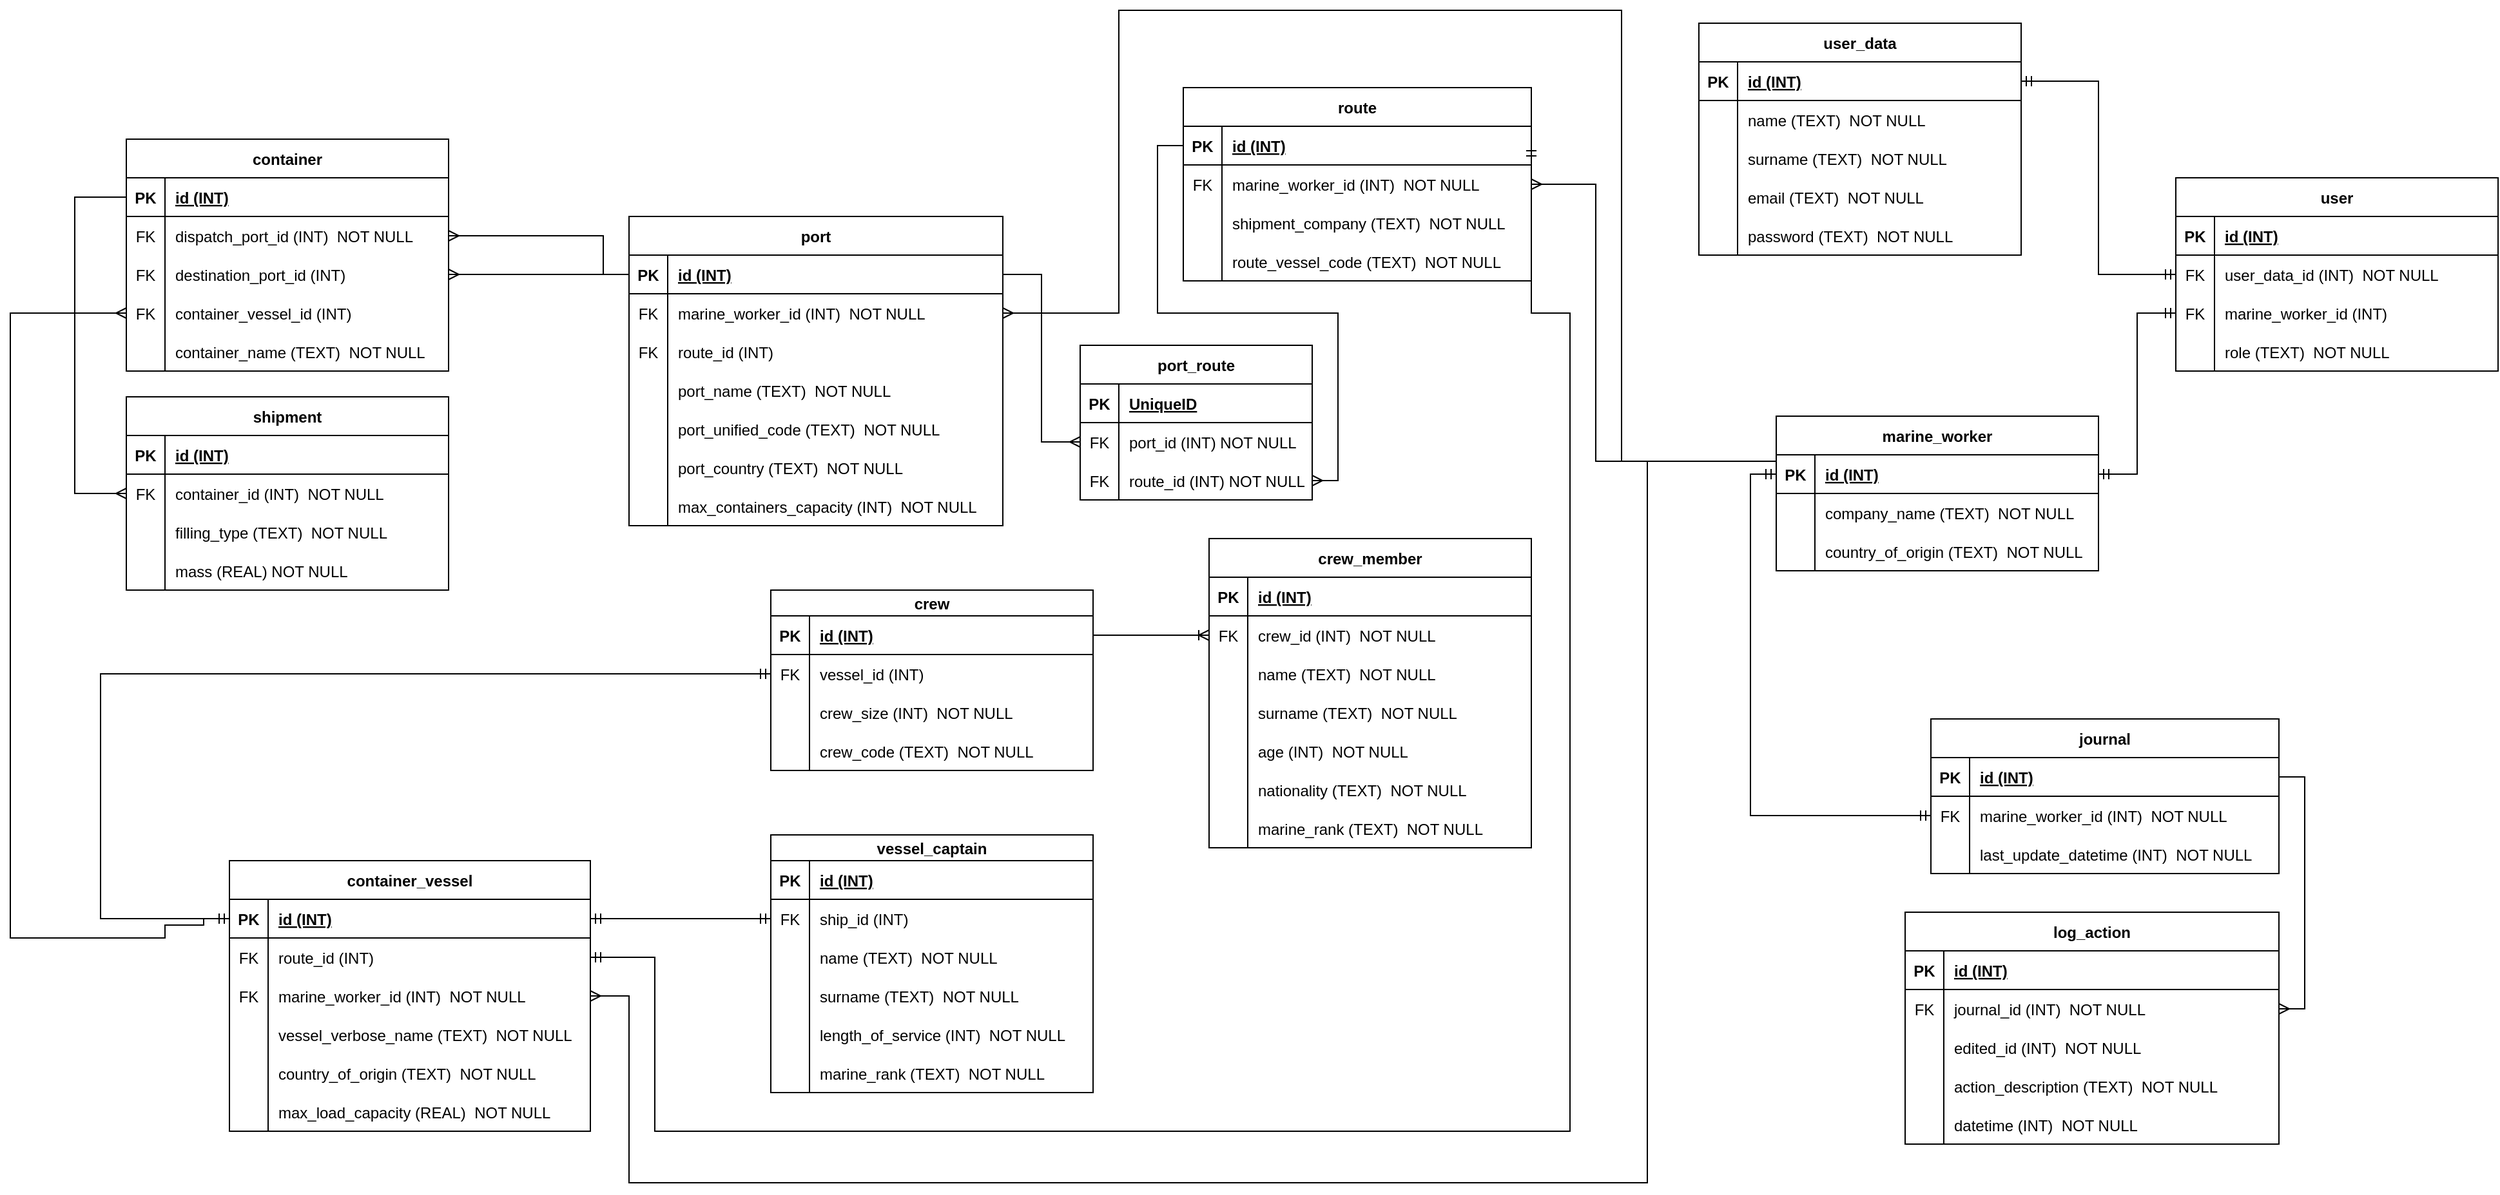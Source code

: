 <mxfile version="20.4.0" type="device"><diagram id="R2lEEEUBdFMjLlhIrx00" name="Page-1"><mxGraphModel dx="1996" dy="1430" grid="1" gridSize="10" guides="1" tooltips="1" connect="1" arrows="1" fold="1" page="1" pageScale="1" pageWidth="850" pageHeight="1100" math="0" shadow="0" extFonts="Permanent Marker^https://fonts.googleapis.com/css?family=Permanent+Marker"><root><mxCell id="0"/><mxCell id="1" parent="0"/><mxCell id="C-vyLk0tnHw3VtMMgP7b-23" value="container" style="shape=table;startSize=30;container=1;collapsible=1;childLayout=tableLayout;fixedRows=1;rowLines=0;fontStyle=1;align=center;resizeLast=1;" parent="1" vertex="1"><mxGeometry x="110" y="110" width="250" height="180" as="geometry"/></mxCell><mxCell id="C-vyLk0tnHw3VtMMgP7b-24" value="" style="shape=partialRectangle;collapsible=0;dropTarget=0;pointerEvents=0;fillColor=none;points=[[0,0.5],[1,0.5]];portConstraint=eastwest;top=0;left=0;right=0;bottom=1;" parent="C-vyLk0tnHw3VtMMgP7b-23" vertex="1"><mxGeometry y="30" width="250" height="30" as="geometry"/></mxCell><mxCell id="C-vyLk0tnHw3VtMMgP7b-25" value="PK" style="shape=partialRectangle;overflow=hidden;connectable=0;fillColor=none;top=0;left=0;bottom=0;right=0;fontStyle=1;" parent="C-vyLk0tnHw3VtMMgP7b-24" vertex="1"><mxGeometry width="30" height="30" as="geometry"><mxRectangle width="30" height="30" as="alternateBounds"/></mxGeometry></mxCell><mxCell id="C-vyLk0tnHw3VtMMgP7b-26" value="id (INT)" style="shape=partialRectangle;overflow=hidden;connectable=0;fillColor=none;top=0;left=0;bottom=0;right=0;align=left;spacingLeft=6;fontStyle=5;" parent="C-vyLk0tnHw3VtMMgP7b-24" vertex="1"><mxGeometry x="30" width="220" height="30" as="geometry"><mxRectangle width="220" height="30" as="alternateBounds"/></mxGeometry></mxCell><mxCell id="NdbU0HIKy1wiXe2I4M5T-138" value="" style="shape=tableRow;horizontal=0;startSize=0;swimlaneHead=0;swimlaneBody=0;fillColor=none;collapsible=0;dropTarget=0;points=[[0,0.5],[1,0.5]];portConstraint=eastwest;top=0;left=0;right=0;bottom=0;" parent="C-vyLk0tnHw3VtMMgP7b-23" vertex="1"><mxGeometry y="60" width="250" height="30" as="geometry"/></mxCell><mxCell id="NdbU0HIKy1wiXe2I4M5T-139" value="FK" style="shape=partialRectangle;connectable=0;fillColor=none;top=0;left=0;bottom=0;right=0;fontStyle=0;overflow=hidden;" parent="NdbU0HIKy1wiXe2I4M5T-138" vertex="1"><mxGeometry width="30" height="30" as="geometry"><mxRectangle width="30" height="30" as="alternateBounds"/></mxGeometry></mxCell><mxCell id="NdbU0HIKy1wiXe2I4M5T-140" value="dispatch_port_id (INT)  NOT NULL" style="shape=partialRectangle;connectable=0;fillColor=none;top=0;left=0;bottom=0;right=0;align=left;spacingLeft=6;fontStyle=0;overflow=hidden;" parent="NdbU0HIKy1wiXe2I4M5T-138" vertex="1"><mxGeometry x="30" width="220" height="30" as="geometry"><mxRectangle width="220" height="30" as="alternateBounds"/></mxGeometry></mxCell><mxCell id="NdbU0HIKy1wiXe2I4M5T-131" value="" style="shape=tableRow;horizontal=0;startSize=0;swimlaneHead=0;swimlaneBody=0;fillColor=none;collapsible=0;dropTarget=0;points=[[0,0.5],[1,0.5]];portConstraint=eastwest;top=0;left=0;right=0;bottom=0;" parent="C-vyLk0tnHw3VtMMgP7b-23" vertex="1"><mxGeometry y="90" width="250" height="30" as="geometry"/></mxCell><mxCell id="NdbU0HIKy1wiXe2I4M5T-132" value="FK" style="shape=partialRectangle;connectable=0;fillColor=none;top=0;left=0;bottom=0;right=0;fontStyle=0;overflow=hidden;" parent="NdbU0HIKy1wiXe2I4M5T-131" vertex="1"><mxGeometry width="30" height="30" as="geometry"><mxRectangle width="30" height="30" as="alternateBounds"/></mxGeometry></mxCell><mxCell id="NdbU0HIKy1wiXe2I4M5T-133" value="destination_port_id (INT)" style="shape=partialRectangle;connectable=0;fillColor=none;top=0;left=0;bottom=0;right=0;align=left;spacingLeft=6;fontStyle=0;overflow=hidden;" parent="NdbU0HIKy1wiXe2I4M5T-131" vertex="1"><mxGeometry x="30" width="220" height="30" as="geometry"><mxRectangle width="220" height="30" as="alternateBounds"/></mxGeometry></mxCell><mxCell id="NdbU0HIKy1wiXe2I4M5T-283" value="" style="shape=tableRow;horizontal=0;startSize=0;swimlaneHead=0;swimlaneBody=0;fillColor=none;collapsible=0;dropTarget=0;points=[[0,0.5],[1,0.5]];portConstraint=eastwest;top=0;left=0;right=0;bottom=0;" parent="C-vyLk0tnHw3VtMMgP7b-23" vertex="1"><mxGeometry y="120" width="250" height="30" as="geometry"/></mxCell><mxCell id="NdbU0HIKy1wiXe2I4M5T-284" value="FK" style="shape=partialRectangle;connectable=0;fillColor=none;top=0;left=0;bottom=0;right=0;fontStyle=0;overflow=hidden;" parent="NdbU0HIKy1wiXe2I4M5T-283" vertex="1"><mxGeometry width="30" height="30" as="geometry"><mxRectangle width="30" height="30" as="alternateBounds"/></mxGeometry></mxCell><mxCell id="NdbU0HIKy1wiXe2I4M5T-285" value="container_vessel_id (INT)" style="shape=partialRectangle;connectable=0;fillColor=none;top=0;left=0;bottom=0;right=0;align=left;spacingLeft=6;fontStyle=0;overflow=hidden;" parent="NdbU0HIKy1wiXe2I4M5T-283" vertex="1"><mxGeometry x="30" width="220" height="30" as="geometry"><mxRectangle width="220" height="30" as="alternateBounds"/></mxGeometry></mxCell><mxCell id="C-vyLk0tnHw3VtMMgP7b-27" value="" style="shape=partialRectangle;collapsible=0;dropTarget=0;pointerEvents=0;fillColor=none;points=[[0,0.5],[1,0.5]];portConstraint=eastwest;top=0;left=0;right=0;bottom=0;" parent="C-vyLk0tnHw3VtMMgP7b-23" vertex="1"><mxGeometry y="150" width="250" height="30" as="geometry"/></mxCell><mxCell id="C-vyLk0tnHw3VtMMgP7b-28" value="" style="shape=partialRectangle;overflow=hidden;connectable=0;fillColor=none;top=0;left=0;bottom=0;right=0;" parent="C-vyLk0tnHw3VtMMgP7b-27" vertex="1"><mxGeometry width="30" height="30" as="geometry"><mxRectangle width="30" height="30" as="alternateBounds"/></mxGeometry></mxCell><mxCell id="C-vyLk0tnHw3VtMMgP7b-29" value="container_name (TEXT)  NOT NULL" style="shape=partialRectangle;overflow=hidden;connectable=0;fillColor=none;top=0;left=0;bottom=0;right=0;align=left;spacingLeft=6;" parent="C-vyLk0tnHw3VtMMgP7b-27" vertex="1"><mxGeometry x="30" width="220" height="30" as="geometry"><mxRectangle width="220" height="30" as="alternateBounds"/></mxGeometry></mxCell><mxCell id="NdbU0HIKy1wiXe2I4M5T-6" value="container_vessel" style="shape=table;startSize=30;container=1;collapsible=1;childLayout=tableLayout;fixedRows=1;rowLines=0;fontStyle=1;align=center;resizeLast=1;" parent="1" vertex="1"><mxGeometry x="190" y="670" width="280" height="210" as="geometry"/></mxCell><mxCell id="NdbU0HIKy1wiXe2I4M5T-7" value="" style="shape=partialRectangle;collapsible=0;dropTarget=0;pointerEvents=0;fillColor=none;points=[[0,0.5],[1,0.5]];portConstraint=eastwest;top=0;left=0;right=0;bottom=1;" parent="NdbU0HIKy1wiXe2I4M5T-6" vertex="1"><mxGeometry y="30" width="280" height="30" as="geometry"/></mxCell><mxCell id="NdbU0HIKy1wiXe2I4M5T-8" value="PK" style="shape=partialRectangle;overflow=hidden;connectable=0;fillColor=none;top=0;left=0;bottom=0;right=0;fontStyle=1;" parent="NdbU0HIKy1wiXe2I4M5T-7" vertex="1"><mxGeometry width="30" height="30" as="geometry"><mxRectangle width="30" height="30" as="alternateBounds"/></mxGeometry></mxCell><mxCell id="NdbU0HIKy1wiXe2I4M5T-9" value="id (INT)" style="shape=partialRectangle;overflow=hidden;connectable=0;fillColor=none;top=0;left=0;bottom=0;right=0;align=left;spacingLeft=6;fontStyle=5;" parent="NdbU0HIKy1wiXe2I4M5T-7" vertex="1"><mxGeometry x="30" width="250" height="30" as="geometry"><mxRectangle width="250" height="30" as="alternateBounds"/></mxGeometry></mxCell><mxCell id="NdbU0HIKy1wiXe2I4M5T-154" value="" style="shape=tableRow;horizontal=0;startSize=0;swimlaneHead=0;swimlaneBody=0;fillColor=none;collapsible=0;dropTarget=0;points=[[0,0.5],[1,0.5]];portConstraint=eastwest;top=0;left=0;right=0;bottom=0;" parent="NdbU0HIKy1wiXe2I4M5T-6" vertex="1"><mxGeometry y="60" width="280" height="30" as="geometry"/></mxCell><mxCell id="NdbU0HIKy1wiXe2I4M5T-155" value="FK" style="shape=partialRectangle;connectable=0;fillColor=none;top=0;left=0;bottom=0;right=0;fontStyle=0;overflow=hidden;" parent="NdbU0HIKy1wiXe2I4M5T-154" vertex="1"><mxGeometry width="30" height="30" as="geometry"><mxRectangle width="30" height="30" as="alternateBounds"/></mxGeometry></mxCell><mxCell id="NdbU0HIKy1wiXe2I4M5T-156" value="route_id (INT)" style="shape=partialRectangle;connectable=0;fillColor=none;top=0;left=0;bottom=0;right=0;align=left;spacingLeft=6;fontStyle=0;overflow=hidden;" parent="NdbU0HIKy1wiXe2I4M5T-154" vertex="1"><mxGeometry x="30" width="250" height="30" as="geometry"><mxRectangle width="250" height="30" as="alternateBounds"/></mxGeometry></mxCell><mxCell id="NdbU0HIKy1wiXe2I4M5T-157" value="" style="shape=tableRow;horizontal=0;startSize=0;swimlaneHead=0;swimlaneBody=0;fillColor=none;collapsible=0;dropTarget=0;points=[[0,0.5],[1,0.5]];portConstraint=eastwest;top=0;left=0;right=0;bottom=0;" parent="NdbU0HIKy1wiXe2I4M5T-6" vertex="1"><mxGeometry y="90" width="280" height="30" as="geometry"/></mxCell><mxCell id="NdbU0HIKy1wiXe2I4M5T-158" value="FK" style="shape=partialRectangle;connectable=0;fillColor=none;top=0;left=0;bottom=0;right=0;fontStyle=0;overflow=hidden;" parent="NdbU0HIKy1wiXe2I4M5T-157" vertex="1"><mxGeometry width="30" height="30" as="geometry"><mxRectangle width="30" height="30" as="alternateBounds"/></mxGeometry></mxCell><mxCell id="NdbU0HIKy1wiXe2I4M5T-159" value="marine_worker_id (INT)  NOT NULL" style="shape=partialRectangle;connectable=0;fillColor=none;top=0;left=0;bottom=0;right=0;align=left;spacingLeft=6;fontStyle=0;overflow=hidden;" parent="NdbU0HIKy1wiXe2I4M5T-157" vertex="1"><mxGeometry x="30" width="250" height="30" as="geometry"><mxRectangle width="250" height="30" as="alternateBounds"/></mxGeometry></mxCell><mxCell id="NdbU0HIKy1wiXe2I4M5T-10" value="" style="shape=partialRectangle;collapsible=0;dropTarget=0;pointerEvents=0;fillColor=none;points=[[0,0.5],[1,0.5]];portConstraint=eastwest;top=0;left=0;right=0;bottom=0;" parent="NdbU0HIKy1wiXe2I4M5T-6" vertex="1"><mxGeometry y="120" width="280" height="30" as="geometry"/></mxCell><mxCell id="NdbU0HIKy1wiXe2I4M5T-11" value="" style="shape=partialRectangle;overflow=hidden;connectable=0;fillColor=none;top=0;left=0;bottom=0;right=0;" parent="NdbU0HIKy1wiXe2I4M5T-10" vertex="1"><mxGeometry width="30" height="30" as="geometry"><mxRectangle width="30" height="30" as="alternateBounds"/></mxGeometry></mxCell><mxCell id="NdbU0HIKy1wiXe2I4M5T-12" value="vessel_verbose_name (TEXT)  NOT NULL" style="shape=partialRectangle;overflow=hidden;connectable=0;fillColor=none;top=0;left=0;bottom=0;right=0;align=left;spacingLeft=6;" parent="NdbU0HIKy1wiXe2I4M5T-10" vertex="1"><mxGeometry x="30" width="250" height="30" as="geometry"><mxRectangle width="250" height="30" as="alternateBounds"/></mxGeometry></mxCell><mxCell id="NdbU0HIKy1wiXe2I4M5T-55" value="" style="shape=tableRow;horizontal=0;startSize=0;swimlaneHead=0;swimlaneBody=0;fillColor=none;collapsible=0;dropTarget=0;points=[[0,0.5],[1,0.5]];portConstraint=eastwest;top=0;left=0;right=0;bottom=0;" parent="NdbU0HIKy1wiXe2I4M5T-6" vertex="1"><mxGeometry y="150" width="280" height="30" as="geometry"/></mxCell><mxCell id="NdbU0HIKy1wiXe2I4M5T-56" value="" style="shape=partialRectangle;connectable=0;fillColor=none;top=0;left=0;bottom=0;right=0;editable=1;overflow=hidden;" parent="NdbU0HIKy1wiXe2I4M5T-55" vertex="1"><mxGeometry width="30" height="30" as="geometry"><mxRectangle width="30" height="30" as="alternateBounds"/></mxGeometry></mxCell><mxCell id="NdbU0HIKy1wiXe2I4M5T-57" value="country_of_origin (TEXT)  NOT NULL" style="shape=partialRectangle;connectable=0;fillColor=none;top=0;left=0;bottom=0;right=0;align=left;spacingLeft=6;overflow=hidden;" parent="NdbU0HIKy1wiXe2I4M5T-55" vertex="1"><mxGeometry x="30" width="250" height="30" as="geometry"><mxRectangle width="250" height="30" as="alternateBounds"/></mxGeometry></mxCell><mxCell id="NdbU0HIKy1wiXe2I4M5T-58" value="" style="shape=tableRow;horizontal=0;startSize=0;swimlaneHead=0;swimlaneBody=0;fillColor=none;collapsible=0;dropTarget=0;points=[[0,0.5],[1,0.5]];portConstraint=eastwest;top=0;left=0;right=0;bottom=0;" parent="NdbU0HIKy1wiXe2I4M5T-6" vertex="1"><mxGeometry y="180" width="280" height="30" as="geometry"/></mxCell><mxCell id="NdbU0HIKy1wiXe2I4M5T-59" value="" style="shape=partialRectangle;connectable=0;fillColor=none;top=0;left=0;bottom=0;right=0;editable=1;overflow=hidden;" parent="NdbU0HIKy1wiXe2I4M5T-58" vertex="1"><mxGeometry width="30" height="30" as="geometry"><mxRectangle width="30" height="30" as="alternateBounds"/></mxGeometry></mxCell><mxCell id="NdbU0HIKy1wiXe2I4M5T-60" value="max_load_capacity (REAL)  NOT NULL" style="shape=partialRectangle;connectable=0;fillColor=none;top=0;left=0;bottom=0;right=0;align=left;spacingLeft=6;overflow=hidden;" parent="NdbU0HIKy1wiXe2I4M5T-58" vertex="1"><mxGeometry x="30" width="250" height="30" as="geometry"><mxRectangle width="250" height="30" as="alternateBounds"/></mxGeometry></mxCell><mxCell id="NdbU0HIKy1wiXe2I4M5T-16" value="crew" style="shape=table;startSize=20;container=1;collapsible=1;childLayout=tableLayout;fixedRows=1;rowLines=0;fontStyle=1;align=center;resizeLast=1;" parent="1" vertex="1"><mxGeometry x="610" y="460" width="250" height="140" as="geometry"><mxRectangle x="440" y="290" width="70" height="30" as="alternateBounds"/></mxGeometry></mxCell><mxCell id="NdbU0HIKy1wiXe2I4M5T-17" value="" style="shape=partialRectangle;collapsible=0;dropTarget=0;pointerEvents=0;fillColor=none;points=[[0,0.5],[1,0.5]];portConstraint=eastwest;top=0;left=0;right=0;bottom=1;" parent="NdbU0HIKy1wiXe2I4M5T-16" vertex="1"><mxGeometry y="20" width="250" height="30" as="geometry"/></mxCell><mxCell id="NdbU0HIKy1wiXe2I4M5T-18" value="PK" style="shape=partialRectangle;overflow=hidden;connectable=0;fillColor=none;top=0;left=0;bottom=0;right=0;fontStyle=1;" parent="NdbU0HIKy1wiXe2I4M5T-17" vertex="1"><mxGeometry width="30" height="30" as="geometry"><mxRectangle width="30" height="30" as="alternateBounds"/></mxGeometry></mxCell><mxCell id="NdbU0HIKy1wiXe2I4M5T-19" value="id (INT)" style="shape=partialRectangle;overflow=hidden;connectable=0;fillColor=none;top=0;left=0;bottom=0;right=0;align=left;spacingLeft=6;fontStyle=5;" parent="NdbU0HIKy1wiXe2I4M5T-17" vertex="1"><mxGeometry x="30" width="220" height="30" as="geometry"><mxRectangle width="220" height="30" as="alternateBounds"/></mxGeometry></mxCell><mxCell id="NdbU0HIKy1wiXe2I4M5T-151" value="" style="shape=tableRow;horizontal=0;startSize=0;swimlaneHead=0;swimlaneBody=0;fillColor=none;collapsible=0;dropTarget=0;points=[[0,0.5],[1,0.5]];portConstraint=eastwest;top=0;left=0;right=0;bottom=0;" parent="NdbU0HIKy1wiXe2I4M5T-16" vertex="1"><mxGeometry y="50" width="250" height="30" as="geometry"/></mxCell><mxCell id="NdbU0HIKy1wiXe2I4M5T-152" value="FK" style="shape=partialRectangle;connectable=0;fillColor=none;top=0;left=0;bottom=0;right=0;fontStyle=0;overflow=hidden;" parent="NdbU0HIKy1wiXe2I4M5T-151" vertex="1"><mxGeometry width="30" height="30" as="geometry"><mxRectangle width="30" height="30" as="alternateBounds"/></mxGeometry></mxCell><mxCell id="NdbU0HIKy1wiXe2I4M5T-153" value="vessel_id (INT)" style="shape=partialRectangle;connectable=0;fillColor=none;top=0;left=0;bottom=0;right=0;align=left;spacingLeft=6;fontStyle=0;overflow=hidden;" parent="NdbU0HIKy1wiXe2I4M5T-151" vertex="1"><mxGeometry x="30" width="220" height="30" as="geometry"><mxRectangle width="220" height="30" as="alternateBounds"/></mxGeometry></mxCell><mxCell id="NdbU0HIKy1wiXe2I4M5T-20" value="" style="shape=partialRectangle;collapsible=0;dropTarget=0;pointerEvents=0;fillColor=none;points=[[0,0.5],[1,0.5]];portConstraint=eastwest;top=0;left=0;right=0;bottom=0;" parent="NdbU0HIKy1wiXe2I4M5T-16" vertex="1"><mxGeometry y="80" width="250" height="30" as="geometry"/></mxCell><mxCell id="NdbU0HIKy1wiXe2I4M5T-21" value="" style="shape=partialRectangle;overflow=hidden;connectable=0;fillColor=none;top=0;left=0;bottom=0;right=0;" parent="NdbU0HIKy1wiXe2I4M5T-20" vertex="1"><mxGeometry width="30" height="30" as="geometry"><mxRectangle width="30" height="30" as="alternateBounds"/></mxGeometry></mxCell><mxCell id="NdbU0HIKy1wiXe2I4M5T-22" value="crew_size (INT)  NOT NULL" style="shape=partialRectangle;overflow=hidden;connectable=0;fillColor=none;top=0;left=0;bottom=0;right=0;align=left;spacingLeft=6;" parent="NdbU0HIKy1wiXe2I4M5T-20" vertex="1"><mxGeometry x="30" width="220" height="30" as="geometry"><mxRectangle width="220" height="30" as="alternateBounds"/></mxGeometry></mxCell><mxCell id="NdbU0HIKy1wiXe2I4M5T-49" value="" style="shape=tableRow;horizontal=0;startSize=0;swimlaneHead=0;swimlaneBody=0;fillColor=none;collapsible=0;dropTarget=0;points=[[0,0.5],[1,0.5]];portConstraint=eastwest;top=0;left=0;right=0;bottom=0;" parent="NdbU0HIKy1wiXe2I4M5T-16" vertex="1"><mxGeometry y="110" width="250" height="30" as="geometry"/></mxCell><mxCell id="NdbU0HIKy1wiXe2I4M5T-50" value="" style="shape=partialRectangle;connectable=0;fillColor=none;top=0;left=0;bottom=0;right=0;editable=1;overflow=hidden;" parent="NdbU0HIKy1wiXe2I4M5T-49" vertex="1"><mxGeometry width="30" height="30" as="geometry"><mxRectangle width="30" height="30" as="alternateBounds"/></mxGeometry></mxCell><mxCell id="NdbU0HIKy1wiXe2I4M5T-51" value="crew_code (TEXT)  NOT NULL" style="shape=partialRectangle;connectable=0;fillColor=none;top=0;left=0;bottom=0;right=0;align=left;spacingLeft=6;overflow=hidden;" parent="NdbU0HIKy1wiXe2I4M5T-49" vertex="1"><mxGeometry x="30" width="220" height="30" as="geometry"><mxRectangle width="220" height="30" as="alternateBounds"/></mxGeometry></mxCell><mxCell id="NdbU0HIKy1wiXe2I4M5T-23" value="shipment" style="shape=table;startSize=30;container=1;collapsible=1;childLayout=tableLayout;fixedRows=1;rowLines=0;fontStyle=1;align=center;resizeLast=1;" parent="1" vertex="1"><mxGeometry x="110" y="310" width="250" height="150" as="geometry"/></mxCell><mxCell id="NdbU0HIKy1wiXe2I4M5T-24" value="" style="shape=partialRectangle;collapsible=0;dropTarget=0;pointerEvents=0;fillColor=none;points=[[0,0.5],[1,0.5]];portConstraint=eastwest;top=0;left=0;right=0;bottom=1;" parent="NdbU0HIKy1wiXe2I4M5T-23" vertex="1"><mxGeometry y="30" width="250" height="30" as="geometry"/></mxCell><mxCell id="NdbU0HIKy1wiXe2I4M5T-25" value="PK" style="shape=partialRectangle;overflow=hidden;connectable=0;fillColor=none;top=0;left=0;bottom=0;right=0;fontStyle=1;" parent="NdbU0HIKy1wiXe2I4M5T-24" vertex="1"><mxGeometry width="30" height="30" as="geometry"><mxRectangle width="30" height="30" as="alternateBounds"/></mxGeometry></mxCell><mxCell id="NdbU0HIKy1wiXe2I4M5T-26" value="id (INT)" style="shape=partialRectangle;overflow=hidden;connectable=0;fillColor=none;top=0;left=0;bottom=0;right=0;align=left;spacingLeft=6;fontStyle=5;" parent="NdbU0HIKy1wiXe2I4M5T-24" vertex="1"><mxGeometry x="30" width="220" height="30" as="geometry"><mxRectangle width="220" height="30" as="alternateBounds"/></mxGeometry></mxCell><mxCell id="NdbU0HIKy1wiXe2I4M5T-146" value="" style="shape=tableRow;horizontal=0;startSize=0;swimlaneHead=0;swimlaneBody=0;fillColor=none;collapsible=0;dropTarget=0;points=[[0,0.5],[1,0.5]];portConstraint=eastwest;top=0;left=0;right=0;bottom=0;" parent="NdbU0HIKy1wiXe2I4M5T-23" vertex="1"><mxGeometry y="60" width="250" height="30" as="geometry"/></mxCell><mxCell id="NdbU0HIKy1wiXe2I4M5T-147" value="FK" style="shape=partialRectangle;connectable=0;fillColor=none;top=0;left=0;bottom=0;right=0;fontStyle=0;overflow=hidden;" parent="NdbU0HIKy1wiXe2I4M5T-146" vertex="1"><mxGeometry width="30" height="30" as="geometry"><mxRectangle width="30" height="30" as="alternateBounds"/></mxGeometry></mxCell><mxCell id="NdbU0HIKy1wiXe2I4M5T-148" value="container_id (INT)  NOT NULL" style="shape=partialRectangle;connectable=0;fillColor=none;top=0;left=0;bottom=0;right=0;align=left;spacingLeft=6;fontStyle=0;overflow=hidden;" parent="NdbU0HIKy1wiXe2I4M5T-146" vertex="1"><mxGeometry x="30" width="220" height="30" as="geometry"><mxRectangle width="220" height="30" as="alternateBounds"/></mxGeometry></mxCell><mxCell id="NdbU0HIKy1wiXe2I4M5T-27" value="" style="shape=partialRectangle;collapsible=0;dropTarget=0;pointerEvents=0;fillColor=none;points=[[0,0.5],[1,0.5]];portConstraint=eastwest;top=0;left=0;right=0;bottom=0;" parent="NdbU0HIKy1wiXe2I4M5T-23" vertex="1"><mxGeometry y="90" width="250" height="30" as="geometry"/></mxCell><mxCell id="NdbU0HIKy1wiXe2I4M5T-28" value="" style="shape=partialRectangle;overflow=hidden;connectable=0;fillColor=none;top=0;left=0;bottom=0;right=0;" parent="NdbU0HIKy1wiXe2I4M5T-27" vertex="1"><mxGeometry width="30" height="30" as="geometry"><mxRectangle width="30" height="30" as="alternateBounds"/></mxGeometry></mxCell><mxCell id="NdbU0HIKy1wiXe2I4M5T-29" value="filling_type (TEXT)  NOT NULL" style="shape=partialRectangle;overflow=hidden;connectable=0;fillColor=none;top=0;left=0;bottom=0;right=0;align=left;spacingLeft=6;" parent="NdbU0HIKy1wiXe2I4M5T-27" vertex="1"><mxGeometry x="30" width="220" height="30" as="geometry"><mxRectangle width="220" height="30" as="alternateBounds"/></mxGeometry></mxCell><mxCell id="NdbU0HIKy1wiXe2I4M5T-143" value="" style="shape=tableRow;horizontal=0;startSize=0;swimlaneHead=0;swimlaneBody=0;fillColor=none;collapsible=0;dropTarget=0;points=[[0,0.5],[1,0.5]];portConstraint=eastwest;top=0;left=0;right=0;bottom=0;" parent="NdbU0HIKy1wiXe2I4M5T-23" vertex="1"><mxGeometry y="120" width="250" height="30" as="geometry"/></mxCell><mxCell id="NdbU0HIKy1wiXe2I4M5T-144" value="" style="shape=partialRectangle;connectable=0;fillColor=none;top=0;left=0;bottom=0;right=0;editable=1;overflow=hidden;" parent="NdbU0HIKy1wiXe2I4M5T-143" vertex="1"><mxGeometry width="30" height="30" as="geometry"><mxRectangle width="30" height="30" as="alternateBounds"/></mxGeometry></mxCell><mxCell id="NdbU0HIKy1wiXe2I4M5T-145" value="mass (REAL) NOT NULL" style="shape=partialRectangle;connectable=0;fillColor=none;top=0;left=0;bottom=0;right=0;align=left;spacingLeft=6;overflow=hidden;" parent="NdbU0HIKy1wiXe2I4M5T-143" vertex="1"><mxGeometry x="30" width="220" height="30" as="geometry"><mxRectangle width="220" height="30" as="alternateBounds"/></mxGeometry></mxCell><mxCell id="NdbU0HIKy1wiXe2I4M5T-30" value="crew_member" style="shape=table;startSize=30;container=1;collapsible=1;childLayout=tableLayout;fixedRows=1;rowLines=0;fontStyle=1;align=center;resizeLast=1;" parent="1" vertex="1"><mxGeometry x="950" y="420" width="250" height="240" as="geometry"><mxRectangle x="440" y="290" width="70" height="30" as="alternateBounds"/></mxGeometry></mxCell><mxCell id="NdbU0HIKy1wiXe2I4M5T-31" value="" style="shape=partialRectangle;collapsible=0;dropTarget=0;pointerEvents=0;fillColor=none;points=[[0,0.5],[1,0.5]];portConstraint=eastwest;top=0;left=0;right=0;bottom=1;" parent="NdbU0HIKy1wiXe2I4M5T-30" vertex="1"><mxGeometry y="30" width="250" height="30" as="geometry"/></mxCell><mxCell id="NdbU0HIKy1wiXe2I4M5T-32" value="PK" style="shape=partialRectangle;overflow=hidden;connectable=0;fillColor=none;top=0;left=0;bottom=0;right=0;fontStyle=1;" parent="NdbU0HIKy1wiXe2I4M5T-31" vertex="1"><mxGeometry width="30" height="30" as="geometry"><mxRectangle width="30" height="30" as="alternateBounds"/></mxGeometry></mxCell><mxCell id="NdbU0HIKy1wiXe2I4M5T-33" value="id (INT)" style="shape=partialRectangle;overflow=hidden;connectable=0;fillColor=none;top=0;left=0;bottom=0;right=0;align=left;spacingLeft=6;fontStyle=5;" parent="NdbU0HIKy1wiXe2I4M5T-31" vertex="1"><mxGeometry x="30" width="220" height="30" as="geometry"><mxRectangle width="220" height="30" as="alternateBounds"/></mxGeometry></mxCell><mxCell id="NdbU0HIKy1wiXe2I4M5T-43" value="" style="shape=tableRow;horizontal=0;startSize=0;swimlaneHead=0;swimlaneBody=0;fillColor=none;collapsible=0;dropTarget=0;points=[[0,0.5],[1,0.5]];portConstraint=eastwest;top=0;left=0;right=0;bottom=0;" parent="NdbU0HIKy1wiXe2I4M5T-30" vertex="1"><mxGeometry y="60" width="250" height="30" as="geometry"/></mxCell><mxCell id="NdbU0HIKy1wiXe2I4M5T-44" value="FK" style="shape=partialRectangle;connectable=0;fillColor=none;top=0;left=0;bottom=0;right=0;fontStyle=0;overflow=hidden;" parent="NdbU0HIKy1wiXe2I4M5T-43" vertex="1"><mxGeometry width="30" height="30" as="geometry"><mxRectangle width="30" height="30" as="alternateBounds"/></mxGeometry></mxCell><mxCell id="NdbU0HIKy1wiXe2I4M5T-45" value="crew_id (INT)  NOT NULL" style="shape=partialRectangle;connectable=0;fillColor=none;top=0;left=0;bottom=0;right=0;align=left;spacingLeft=6;fontStyle=0;overflow=hidden;" parent="NdbU0HIKy1wiXe2I4M5T-43" vertex="1"><mxGeometry x="30" width="220" height="30" as="geometry"><mxRectangle width="220" height="30" as="alternateBounds"/></mxGeometry></mxCell><mxCell id="NdbU0HIKy1wiXe2I4M5T-34" value="" style="shape=partialRectangle;collapsible=0;dropTarget=0;pointerEvents=0;fillColor=none;points=[[0,0.5],[1,0.5]];portConstraint=eastwest;top=0;left=0;right=0;bottom=0;" parent="NdbU0HIKy1wiXe2I4M5T-30" vertex="1"><mxGeometry y="90" width="250" height="30" as="geometry"/></mxCell><mxCell id="NdbU0HIKy1wiXe2I4M5T-35" value="" style="shape=partialRectangle;overflow=hidden;connectable=0;fillColor=none;top=0;left=0;bottom=0;right=0;" parent="NdbU0HIKy1wiXe2I4M5T-34" vertex="1"><mxGeometry width="30" height="30" as="geometry"><mxRectangle width="30" height="30" as="alternateBounds"/></mxGeometry></mxCell><mxCell id="NdbU0HIKy1wiXe2I4M5T-36" value="name (TEXT)  NOT NULL" style="shape=partialRectangle;overflow=hidden;connectable=0;fillColor=none;top=0;left=0;bottom=0;right=0;align=left;spacingLeft=6;" parent="NdbU0HIKy1wiXe2I4M5T-34" vertex="1"><mxGeometry x="30" width="220" height="30" as="geometry"><mxRectangle width="220" height="30" as="alternateBounds"/></mxGeometry></mxCell><mxCell id="NdbU0HIKy1wiXe2I4M5T-37" value="" style="shape=tableRow;horizontal=0;startSize=0;swimlaneHead=0;swimlaneBody=0;fillColor=none;collapsible=0;dropTarget=0;points=[[0,0.5],[1,0.5]];portConstraint=eastwest;top=0;left=0;right=0;bottom=0;" parent="NdbU0HIKy1wiXe2I4M5T-30" vertex="1"><mxGeometry y="120" width="250" height="30" as="geometry"/></mxCell><mxCell id="NdbU0HIKy1wiXe2I4M5T-38" value="" style="shape=partialRectangle;connectable=0;fillColor=none;top=0;left=0;bottom=0;right=0;editable=1;overflow=hidden;" parent="NdbU0HIKy1wiXe2I4M5T-37" vertex="1"><mxGeometry width="30" height="30" as="geometry"><mxRectangle width="30" height="30" as="alternateBounds"/></mxGeometry></mxCell><mxCell id="NdbU0HIKy1wiXe2I4M5T-39" value="surname (TEXT)  NOT NULL" style="shape=partialRectangle;connectable=0;fillColor=none;top=0;left=0;bottom=0;right=0;align=left;spacingLeft=6;overflow=hidden;" parent="NdbU0HIKy1wiXe2I4M5T-37" vertex="1"><mxGeometry x="30" width="220" height="30" as="geometry"><mxRectangle width="220" height="30" as="alternateBounds"/></mxGeometry></mxCell><mxCell id="NdbU0HIKy1wiXe2I4M5T-40" value="" style="shape=tableRow;horizontal=0;startSize=0;swimlaneHead=0;swimlaneBody=0;fillColor=none;collapsible=0;dropTarget=0;points=[[0,0.5],[1,0.5]];portConstraint=eastwest;top=0;left=0;right=0;bottom=0;" parent="NdbU0HIKy1wiXe2I4M5T-30" vertex="1"><mxGeometry y="150" width="250" height="30" as="geometry"/></mxCell><mxCell id="NdbU0HIKy1wiXe2I4M5T-41" value="" style="shape=partialRectangle;connectable=0;fillColor=none;top=0;left=0;bottom=0;right=0;editable=1;overflow=hidden;" parent="NdbU0HIKy1wiXe2I4M5T-40" vertex="1"><mxGeometry width="30" height="30" as="geometry"><mxRectangle width="30" height="30" as="alternateBounds"/></mxGeometry></mxCell><mxCell id="NdbU0HIKy1wiXe2I4M5T-42" value="age (INT)  NOT NULL" style="shape=partialRectangle;connectable=0;fillColor=none;top=0;left=0;bottom=0;right=0;align=left;spacingLeft=6;overflow=hidden;" parent="NdbU0HIKy1wiXe2I4M5T-40" vertex="1"><mxGeometry x="30" width="220" height="30" as="geometry"><mxRectangle width="220" height="30" as="alternateBounds"/></mxGeometry></mxCell><mxCell id="NdbU0HIKy1wiXe2I4M5T-52" value="" style="shape=tableRow;horizontal=0;startSize=0;swimlaneHead=0;swimlaneBody=0;fillColor=none;collapsible=0;dropTarget=0;points=[[0,0.5],[1,0.5]];portConstraint=eastwest;top=0;left=0;right=0;bottom=0;" parent="NdbU0HIKy1wiXe2I4M5T-30" vertex="1"><mxGeometry y="180" width="250" height="30" as="geometry"/></mxCell><mxCell id="NdbU0HIKy1wiXe2I4M5T-53" value="" style="shape=partialRectangle;connectable=0;fillColor=none;top=0;left=0;bottom=0;right=0;editable=1;overflow=hidden;" parent="NdbU0HIKy1wiXe2I4M5T-52" vertex="1"><mxGeometry width="30" height="30" as="geometry"><mxRectangle width="30" height="30" as="alternateBounds"/></mxGeometry></mxCell><mxCell id="NdbU0HIKy1wiXe2I4M5T-54" value="nationality (TEXT)  NOT NULL" style="shape=partialRectangle;connectable=0;fillColor=none;top=0;left=0;bottom=0;right=0;align=left;spacingLeft=6;overflow=hidden;" parent="NdbU0HIKy1wiXe2I4M5T-52" vertex="1"><mxGeometry x="30" width="220" height="30" as="geometry"><mxRectangle width="220" height="30" as="alternateBounds"/></mxGeometry></mxCell><mxCell id="NdbU0HIKy1wiXe2I4M5T-308" value="" style="shape=tableRow;horizontal=0;startSize=0;swimlaneHead=0;swimlaneBody=0;fillColor=none;collapsible=0;dropTarget=0;points=[[0,0.5],[1,0.5]];portConstraint=eastwest;top=0;left=0;right=0;bottom=0;" parent="NdbU0HIKy1wiXe2I4M5T-30" vertex="1"><mxGeometry y="210" width="250" height="30" as="geometry"/></mxCell><mxCell id="NdbU0HIKy1wiXe2I4M5T-309" value="" style="shape=partialRectangle;connectable=0;fillColor=none;top=0;left=0;bottom=0;right=0;editable=1;overflow=hidden;" parent="NdbU0HIKy1wiXe2I4M5T-308" vertex="1"><mxGeometry width="30" height="30" as="geometry"><mxRectangle width="30" height="30" as="alternateBounds"/></mxGeometry></mxCell><mxCell id="NdbU0HIKy1wiXe2I4M5T-310" value="marine_rank (TEXT)  NOT NULL" style="shape=partialRectangle;connectable=0;fillColor=none;top=0;left=0;bottom=0;right=0;align=left;spacingLeft=6;overflow=hidden;" parent="NdbU0HIKy1wiXe2I4M5T-308" vertex="1"><mxGeometry x="30" width="220" height="30" as="geometry"><mxRectangle width="220" height="30" as="alternateBounds"/></mxGeometry></mxCell><mxCell id="NdbU0HIKy1wiXe2I4M5T-48" value="" style="edgeStyle=entityRelationEdgeStyle;fontSize=12;html=1;endArrow=ERoneToMany;rounded=0;exitX=1;exitY=0.5;exitDx=0;exitDy=0;entryX=0;entryY=0.5;entryDx=0;entryDy=0;" parent="1" source="NdbU0HIKy1wiXe2I4M5T-17" target="NdbU0HIKy1wiXe2I4M5T-43" edge="1"><mxGeometry width="100" height="100" relative="1" as="geometry"><mxPoint x="880" y="450" as="sourcePoint"/><mxPoint x="980" y="350" as="targetPoint"/></mxGeometry></mxCell><mxCell id="NdbU0HIKy1wiXe2I4M5T-67" value="port" style="shape=table;startSize=30;container=1;collapsible=1;childLayout=tableLayout;fixedRows=1;rowLines=0;fontStyle=1;align=center;resizeLast=1;" parent="1" vertex="1"><mxGeometry x="500" y="170" width="290" height="240" as="geometry"/></mxCell><mxCell id="NdbU0HIKy1wiXe2I4M5T-68" value="" style="shape=partialRectangle;collapsible=0;dropTarget=0;pointerEvents=0;fillColor=none;points=[[0,0.5],[1,0.5]];portConstraint=eastwest;top=0;left=0;right=0;bottom=1;" parent="NdbU0HIKy1wiXe2I4M5T-67" vertex="1"><mxGeometry y="30" width="290" height="30" as="geometry"/></mxCell><mxCell id="NdbU0HIKy1wiXe2I4M5T-69" value="PK" style="shape=partialRectangle;overflow=hidden;connectable=0;fillColor=none;top=0;left=0;bottom=0;right=0;fontStyle=1;" parent="NdbU0HIKy1wiXe2I4M5T-68" vertex="1"><mxGeometry width="30" height="30" as="geometry"><mxRectangle width="30" height="30" as="alternateBounds"/></mxGeometry></mxCell><mxCell id="NdbU0HIKy1wiXe2I4M5T-70" value="id (INT)" style="shape=partialRectangle;overflow=hidden;connectable=0;fillColor=none;top=0;left=0;bottom=0;right=0;align=left;spacingLeft=6;fontStyle=5;" parent="NdbU0HIKy1wiXe2I4M5T-68" vertex="1"><mxGeometry x="30" width="260" height="30" as="geometry"><mxRectangle width="260" height="30" as="alternateBounds"/></mxGeometry></mxCell><mxCell id="NdbU0HIKy1wiXe2I4M5T-295" value="" style="shape=tableRow;horizontal=0;startSize=0;swimlaneHead=0;swimlaneBody=0;fillColor=none;collapsible=0;dropTarget=0;points=[[0,0.5],[1,0.5]];portConstraint=eastwest;top=0;left=0;right=0;bottom=0;" parent="NdbU0HIKy1wiXe2I4M5T-67" vertex="1"><mxGeometry y="60" width="290" height="30" as="geometry"/></mxCell><mxCell id="NdbU0HIKy1wiXe2I4M5T-296" value="FK" style="shape=partialRectangle;connectable=0;fillColor=none;top=0;left=0;bottom=0;right=0;fontStyle=0;overflow=hidden;" parent="NdbU0HIKy1wiXe2I4M5T-295" vertex="1"><mxGeometry width="30" height="30" as="geometry"><mxRectangle width="30" height="30" as="alternateBounds"/></mxGeometry></mxCell><mxCell id="NdbU0HIKy1wiXe2I4M5T-297" value="marine_worker_id (INT)  NOT NULL" style="shape=partialRectangle;connectable=0;fillColor=none;top=0;left=0;bottom=0;right=0;align=left;spacingLeft=6;fontStyle=0;overflow=hidden;" parent="NdbU0HIKy1wiXe2I4M5T-295" vertex="1"><mxGeometry x="30" width="260" height="30" as="geometry"><mxRectangle width="260" height="30" as="alternateBounds"/></mxGeometry></mxCell><mxCell id="NdbU0HIKy1wiXe2I4M5T-105" value="" style="shape=tableRow;horizontal=0;startSize=0;swimlaneHead=0;swimlaneBody=0;fillColor=none;collapsible=0;dropTarget=0;points=[[0,0.5],[1,0.5]];portConstraint=eastwest;top=0;left=0;right=0;bottom=0;" parent="NdbU0HIKy1wiXe2I4M5T-67" vertex="1"><mxGeometry y="90" width="290" height="30" as="geometry"/></mxCell><mxCell id="NdbU0HIKy1wiXe2I4M5T-106" value="FK" style="shape=partialRectangle;connectable=0;fillColor=none;top=0;left=0;bottom=0;right=0;fontStyle=0;overflow=hidden;" parent="NdbU0HIKy1wiXe2I4M5T-105" vertex="1"><mxGeometry width="30" height="30" as="geometry"><mxRectangle width="30" height="30" as="alternateBounds"/></mxGeometry></mxCell><mxCell id="NdbU0HIKy1wiXe2I4M5T-107" value="route_id (INT)" style="shape=partialRectangle;connectable=0;fillColor=none;top=0;left=0;bottom=0;right=0;align=left;spacingLeft=6;fontStyle=0;overflow=hidden;" parent="NdbU0HIKy1wiXe2I4M5T-105" vertex="1"><mxGeometry x="30" width="260" height="30" as="geometry"><mxRectangle width="260" height="30" as="alternateBounds"/></mxGeometry></mxCell><mxCell id="NdbU0HIKy1wiXe2I4M5T-71" value="" style="shape=partialRectangle;collapsible=0;dropTarget=0;pointerEvents=0;fillColor=none;points=[[0,0.5],[1,0.5]];portConstraint=eastwest;top=0;left=0;right=0;bottom=0;" parent="NdbU0HIKy1wiXe2I4M5T-67" vertex="1"><mxGeometry y="120" width="290" height="30" as="geometry"/></mxCell><mxCell id="NdbU0HIKy1wiXe2I4M5T-72" value="" style="shape=partialRectangle;overflow=hidden;connectable=0;fillColor=none;top=0;left=0;bottom=0;right=0;" parent="NdbU0HIKy1wiXe2I4M5T-71" vertex="1"><mxGeometry width="30" height="30" as="geometry"><mxRectangle width="30" height="30" as="alternateBounds"/></mxGeometry></mxCell><mxCell id="NdbU0HIKy1wiXe2I4M5T-73" value="port_name (TEXT)  NOT NULL" style="shape=partialRectangle;overflow=hidden;connectable=0;fillColor=none;top=0;left=0;bottom=0;right=0;align=left;spacingLeft=6;" parent="NdbU0HIKy1wiXe2I4M5T-71" vertex="1"><mxGeometry x="30" width="260" height="30" as="geometry"><mxRectangle width="260" height="30" as="alternateBounds"/></mxGeometry></mxCell><mxCell id="NdbU0HIKy1wiXe2I4M5T-80" value="" style="shape=tableRow;horizontal=0;startSize=0;swimlaneHead=0;swimlaneBody=0;fillColor=none;collapsible=0;dropTarget=0;points=[[0,0.5],[1,0.5]];portConstraint=eastwest;top=0;left=0;right=0;bottom=0;" parent="NdbU0HIKy1wiXe2I4M5T-67" vertex="1"><mxGeometry y="150" width="290" height="30" as="geometry"/></mxCell><mxCell id="NdbU0HIKy1wiXe2I4M5T-81" value="" style="shape=partialRectangle;connectable=0;fillColor=none;top=0;left=0;bottom=0;right=0;editable=1;overflow=hidden;" parent="NdbU0HIKy1wiXe2I4M5T-80" vertex="1"><mxGeometry width="30" height="30" as="geometry"><mxRectangle width="30" height="30" as="alternateBounds"/></mxGeometry></mxCell><mxCell id="NdbU0HIKy1wiXe2I4M5T-82" value="port_unified_code (TEXT)  NOT NULL" style="shape=partialRectangle;connectable=0;fillColor=none;top=0;left=0;bottom=0;right=0;align=left;spacingLeft=6;overflow=hidden;" parent="NdbU0HIKy1wiXe2I4M5T-80" vertex="1"><mxGeometry x="30" width="260" height="30" as="geometry"><mxRectangle width="260" height="30" as="alternateBounds"/></mxGeometry></mxCell><mxCell id="NdbU0HIKy1wiXe2I4M5T-74" value="" style="shape=tableRow;horizontal=0;startSize=0;swimlaneHead=0;swimlaneBody=0;fillColor=none;collapsible=0;dropTarget=0;points=[[0,0.5],[1,0.5]];portConstraint=eastwest;top=0;left=0;right=0;bottom=0;" parent="NdbU0HIKy1wiXe2I4M5T-67" vertex="1"><mxGeometry y="180" width="290" height="30" as="geometry"/></mxCell><mxCell id="NdbU0HIKy1wiXe2I4M5T-75" value="" style="shape=partialRectangle;connectable=0;fillColor=none;top=0;left=0;bottom=0;right=0;editable=1;overflow=hidden;" parent="NdbU0HIKy1wiXe2I4M5T-74" vertex="1"><mxGeometry width="30" height="30" as="geometry"><mxRectangle width="30" height="30" as="alternateBounds"/></mxGeometry></mxCell><mxCell id="NdbU0HIKy1wiXe2I4M5T-76" value="port_country (TEXT)  NOT NULL" style="shape=partialRectangle;connectable=0;fillColor=none;top=0;left=0;bottom=0;right=0;align=left;spacingLeft=6;overflow=hidden;" parent="NdbU0HIKy1wiXe2I4M5T-74" vertex="1"><mxGeometry x="30" width="260" height="30" as="geometry"><mxRectangle width="260" height="30" as="alternateBounds"/></mxGeometry></mxCell><mxCell id="NdbU0HIKy1wiXe2I4M5T-77" value="" style="shape=tableRow;horizontal=0;startSize=0;swimlaneHead=0;swimlaneBody=0;fillColor=none;collapsible=0;dropTarget=0;points=[[0,0.5],[1,0.5]];portConstraint=eastwest;top=0;left=0;right=0;bottom=0;" parent="NdbU0HIKy1wiXe2I4M5T-67" vertex="1"><mxGeometry y="210" width="290" height="30" as="geometry"/></mxCell><mxCell id="NdbU0HIKy1wiXe2I4M5T-78" value="" style="shape=partialRectangle;connectable=0;fillColor=none;top=0;left=0;bottom=0;right=0;editable=1;overflow=hidden;" parent="NdbU0HIKy1wiXe2I4M5T-77" vertex="1"><mxGeometry width="30" height="30" as="geometry"><mxRectangle width="30" height="30" as="alternateBounds"/></mxGeometry></mxCell><mxCell id="NdbU0HIKy1wiXe2I4M5T-79" value="max_containers_capacity (INT)  NOT NULL" style="shape=partialRectangle;connectable=0;fillColor=none;top=0;left=0;bottom=0;right=0;align=left;spacingLeft=6;overflow=hidden;" parent="NdbU0HIKy1wiXe2I4M5T-77" vertex="1"><mxGeometry x="30" width="260" height="30" as="geometry"><mxRectangle width="260" height="30" as="alternateBounds"/></mxGeometry></mxCell><mxCell id="NdbU0HIKy1wiXe2I4M5T-83" value="route" style="shape=table;startSize=30;container=1;collapsible=1;childLayout=tableLayout;fixedRows=1;rowLines=0;fontStyle=1;align=center;resizeLast=1;" parent="1" vertex="1"><mxGeometry x="930" y="70" width="270" height="150" as="geometry"/></mxCell><mxCell id="NdbU0HIKy1wiXe2I4M5T-84" value="" style="shape=partialRectangle;collapsible=0;dropTarget=0;pointerEvents=0;fillColor=none;points=[[0,0.5],[1,0.5]];portConstraint=eastwest;top=0;left=0;right=0;bottom=1;" parent="NdbU0HIKy1wiXe2I4M5T-83" vertex="1"><mxGeometry y="30" width="270" height="30" as="geometry"/></mxCell><mxCell id="NdbU0HIKy1wiXe2I4M5T-85" value="PK" style="shape=partialRectangle;overflow=hidden;connectable=0;fillColor=none;top=0;left=0;bottom=0;right=0;fontStyle=1;" parent="NdbU0HIKy1wiXe2I4M5T-84" vertex="1"><mxGeometry width="30" height="30" as="geometry"><mxRectangle width="30" height="30" as="alternateBounds"/></mxGeometry></mxCell><mxCell id="NdbU0HIKy1wiXe2I4M5T-86" value="id (INT)" style="shape=partialRectangle;overflow=hidden;connectable=0;fillColor=none;top=0;left=0;bottom=0;right=0;align=left;spacingLeft=6;fontStyle=5;" parent="NdbU0HIKy1wiXe2I4M5T-84" vertex="1"><mxGeometry x="30" width="240" height="30" as="geometry"><mxRectangle width="240" height="30" as="alternateBounds"/></mxGeometry></mxCell><mxCell id="NdbU0HIKy1wiXe2I4M5T-299" value="" style="shape=tableRow;horizontal=0;startSize=0;swimlaneHead=0;swimlaneBody=0;fillColor=none;collapsible=0;dropTarget=0;points=[[0,0.5],[1,0.5]];portConstraint=eastwest;top=0;left=0;right=0;bottom=0;" parent="NdbU0HIKy1wiXe2I4M5T-83" vertex="1"><mxGeometry y="60" width="270" height="30" as="geometry"/></mxCell><mxCell id="NdbU0HIKy1wiXe2I4M5T-300" value="FK" style="shape=partialRectangle;connectable=0;fillColor=none;top=0;left=0;bottom=0;right=0;fontStyle=0;overflow=hidden;" parent="NdbU0HIKy1wiXe2I4M5T-299" vertex="1"><mxGeometry width="30" height="30" as="geometry"><mxRectangle width="30" height="30" as="alternateBounds"/></mxGeometry></mxCell><mxCell id="NdbU0HIKy1wiXe2I4M5T-301" value="marine_worker_id (INT)  NOT NULL" style="shape=partialRectangle;connectable=0;fillColor=none;top=0;left=0;bottom=0;right=0;align=left;spacingLeft=6;fontStyle=0;overflow=hidden;" parent="NdbU0HIKy1wiXe2I4M5T-299" vertex="1"><mxGeometry x="30" width="240" height="30" as="geometry"><mxRectangle width="240" height="30" as="alternateBounds"/></mxGeometry></mxCell><mxCell id="NdbU0HIKy1wiXe2I4M5T-102" value="" style="shape=tableRow;horizontal=0;startSize=0;swimlaneHead=0;swimlaneBody=0;fillColor=none;collapsible=0;dropTarget=0;points=[[0,0.5],[1,0.5]];portConstraint=eastwest;top=0;left=0;right=0;bottom=0;" parent="NdbU0HIKy1wiXe2I4M5T-83" vertex="1"><mxGeometry y="90" width="270" height="30" as="geometry"/></mxCell><mxCell id="NdbU0HIKy1wiXe2I4M5T-103" value="" style="shape=partialRectangle;connectable=0;fillColor=none;top=0;left=0;bottom=0;right=0;editable=1;overflow=hidden;" parent="NdbU0HIKy1wiXe2I4M5T-102" vertex="1"><mxGeometry width="30" height="30" as="geometry"><mxRectangle width="30" height="30" as="alternateBounds"/></mxGeometry></mxCell><mxCell id="NdbU0HIKy1wiXe2I4M5T-104" value="shipment_company (TEXT)  NOT NULL" style="shape=partialRectangle;connectable=0;fillColor=none;top=0;left=0;bottom=0;right=0;align=left;spacingLeft=6;overflow=hidden;" parent="NdbU0HIKy1wiXe2I4M5T-102" vertex="1"><mxGeometry x="30" width="240" height="30" as="geometry"><mxRectangle width="240" height="30" as="alternateBounds"/></mxGeometry></mxCell><mxCell id="NdbU0HIKy1wiXe2I4M5T-99" value="" style="shape=tableRow;horizontal=0;startSize=0;swimlaneHead=0;swimlaneBody=0;fillColor=none;collapsible=0;dropTarget=0;points=[[0,0.5],[1,0.5]];portConstraint=eastwest;top=0;left=0;right=0;bottom=0;" parent="NdbU0HIKy1wiXe2I4M5T-83" vertex="1"><mxGeometry y="120" width="270" height="30" as="geometry"/></mxCell><mxCell id="NdbU0HIKy1wiXe2I4M5T-100" value="" style="shape=partialRectangle;connectable=0;fillColor=none;top=0;left=0;bottom=0;right=0;editable=1;overflow=hidden;" parent="NdbU0HIKy1wiXe2I4M5T-99" vertex="1"><mxGeometry width="30" height="30" as="geometry"><mxRectangle width="30" height="30" as="alternateBounds"/></mxGeometry></mxCell><mxCell id="NdbU0HIKy1wiXe2I4M5T-101" value="route_vessel_code (TEXT)  NOT NULL" style="shape=partialRectangle;connectable=0;fillColor=none;top=0;left=0;bottom=0;right=0;align=left;spacingLeft=6;overflow=hidden;" parent="NdbU0HIKy1wiXe2I4M5T-99" vertex="1"><mxGeometry x="30" width="240" height="30" as="geometry"><mxRectangle width="240" height="30" as="alternateBounds"/></mxGeometry></mxCell><mxCell id="NdbU0HIKy1wiXe2I4M5T-109" value="vessel_captain" style="shape=table;startSize=20;container=1;collapsible=1;childLayout=tableLayout;fixedRows=1;rowLines=0;fontStyle=1;align=center;resizeLast=1;" parent="1" vertex="1"><mxGeometry x="610" y="650" width="250" height="200" as="geometry"><mxRectangle x="440" y="290" width="70" height="30" as="alternateBounds"/></mxGeometry></mxCell><mxCell id="NdbU0HIKy1wiXe2I4M5T-110" value="" style="shape=partialRectangle;collapsible=0;dropTarget=0;pointerEvents=0;fillColor=none;points=[[0,0.5],[1,0.5]];portConstraint=eastwest;top=0;left=0;right=0;bottom=1;" parent="NdbU0HIKy1wiXe2I4M5T-109" vertex="1"><mxGeometry y="20" width="250" height="30" as="geometry"/></mxCell><mxCell id="NdbU0HIKy1wiXe2I4M5T-111" value="PK" style="shape=partialRectangle;overflow=hidden;connectable=0;fillColor=none;top=0;left=0;bottom=0;right=0;fontStyle=1;" parent="NdbU0HIKy1wiXe2I4M5T-110" vertex="1"><mxGeometry width="30" height="30" as="geometry"><mxRectangle width="30" height="30" as="alternateBounds"/></mxGeometry></mxCell><mxCell id="NdbU0HIKy1wiXe2I4M5T-112" value="id (INT)" style="shape=partialRectangle;overflow=hidden;connectable=0;fillColor=none;top=0;left=0;bottom=0;right=0;align=left;spacingLeft=6;fontStyle=5;" parent="NdbU0HIKy1wiXe2I4M5T-110" vertex="1"><mxGeometry x="30" width="220" height="30" as="geometry"><mxRectangle width="220" height="30" as="alternateBounds"/></mxGeometry></mxCell><mxCell id="NdbU0HIKy1wiXe2I4M5T-125" value="" style="shape=tableRow;horizontal=0;startSize=0;swimlaneHead=0;swimlaneBody=0;fillColor=none;collapsible=0;dropTarget=0;points=[[0,0.5],[1,0.5]];portConstraint=eastwest;top=0;left=0;right=0;bottom=0;" parent="NdbU0HIKy1wiXe2I4M5T-109" vertex="1"><mxGeometry y="50" width="250" height="30" as="geometry"/></mxCell><mxCell id="NdbU0HIKy1wiXe2I4M5T-126" value="FK" style="shape=partialRectangle;connectable=0;fillColor=none;top=0;left=0;bottom=0;right=0;fontStyle=0;overflow=hidden;" parent="NdbU0HIKy1wiXe2I4M5T-125" vertex="1"><mxGeometry width="30" height="30" as="geometry"><mxRectangle width="30" height="30" as="alternateBounds"/></mxGeometry></mxCell><mxCell id="NdbU0HIKy1wiXe2I4M5T-127" value="ship_id (INT)" style="shape=partialRectangle;connectable=0;fillColor=none;top=0;left=0;bottom=0;right=0;align=left;spacingLeft=6;fontStyle=0;overflow=hidden;" parent="NdbU0HIKy1wiXe2I4M5T-125" vertex="1"><mxGeometry x="30" width="220" height="30" as="geometry"><mxRectangle width="220" height="30" as="alternateBounds"/></mxGeometry></mxCell><mxCell id="NdbU0HIKy1wiXe2I4M5T-113" value="" style="shape=partialRectangle;collapsible=0;dropTarget=0;pointerEvents=0;fillColor=none;points=[[0,0.5],[1,0.5]];portConstraint=eastwest;top=0;left=0;right=0;bottom=0;" parent="NdbU0HIKy1wiXe2I4M5T-109" vertex="1"><mxGeometry y="80" width="250" height="30" as="geometry"/></mxCell><mxCell id="NdbU0HIKy1wiXe2I4M5T-114" value="" style="shape=partialRectangle;overflow=hidden;connectable=0;fillColor=none;top=0;left=0;bottom=0;right=0;" parent="NdbU0HIKy1wiXe2I4M5T-113" vertex="1"><mxGeometry width="30" height="30" as="geometry"><mxRectangle width="30" height="30" as="alternateBounds"/></mxGeometry></mxCell><mxCell id="NdbU0HIKy1wiXe2I4M5T-115" value="name (TEXT)  NOT NULL" style="shape=partialRectangle;overflow=hidden;connectable=0;fillColor=none;top=0;left=0;bottom=0;right=0;align=left;spacingLeft=6;" parent="NdbU0HIKy1wiXe2I4M5T-113" vertex="1"><mxGeometry x="30" width="220" height="30" as="geometry"><mxRectangle width="220" height="30" as="alternateBounds"/></mxGeometry></mxCell><mxCell id="NdbU0HIKy1wiXe2I4M5T-116" value="" style="shape=tableRow;horizontal=0;startSize=0;swimlaneHead=0;swimlaneBody=0;fillColor=none;collapsible=0;dropTarget=0;points=[[0,0.5],[1,0.5]];portConstraint=eastwest;top=0;left=0;right=0;bottom=0;" parent="NdbU0HIKy1wiXe2I4M5T-109" vertex="1"><mxGeometry y="110" width="250" height="30" as="geometry"/></mxCell><mxCell id="NdbU0HIKy1wiXe2I4M5T-117" value="" style="shape=partialRectangle;connectable=0;fillColor=none;top=0;left=0;bottom=0;right=0;editable=1;overflow=hidden;" parent="NdbU0HIKy1wiXe2I4M5T-116" vertex="1"><mxGeometry width="30" height="30" as="geometry"><mxRectangle width="30" height="30" as="alternateBounds"/></mxGeometry></mxCell><mxCell id="NdbU0HIKy1wiXe2I4M5T-118" value="surname (TEXT)  NOT NULL" style="shape=partialRectangle;connectable=0;fillColor=none;top=0;left=0;bottom=0;right=0;align=left;spacingLeft=6;overflow=hidden;" parent="NdbU0HIKy1wiXe2I4M5T-116" vertex="1"><mxGeometry x="30" width="220" height="30" as="geometry"><mxRectangle width="220" height="30" as="alternateBounds"/></mxGeometry></mxCell><mxCell id="NdbU0HIKy1wiXe2I4M5T-119" value="" style="shape=tableRow;horizontal=0;startSize=0;swimlaneHead=0;swimlaneBody=0;fillColor=none;collapsible=0;dropTarget=0;points=[[0,0.5],[1,0.5]];portConstraint=eastwest;top=0;left=0;right=0;bottom=0;" parent="NdbU0HIKy1wiXe2I4M5T-109" vertex="1"><mxGeometry y="140" width="250" height="30" as="geometry"/></mxCell><mxCell id="NdbU0HIKy1wiXe2I4M5T-120" value="" style="shape=partialRectangle;connectable=0;fillColor=none;top=0;left=0;bottom=0;right=0;editable=1;overflow=hidden;" parent="NdbU0HIKy1wiXe2I4M5T-119" vertex="1"><mxGeometry width="30" height="30" as="geometry"><mxRectangle width="30" height="30" as="alternateBounds"/></mxGeometry></mxCell><mxCell id="NdbU0HIKy1wiXe2I4M5T-121" value="length_of_service (INT)  NOT NULL" style="shape=partialRectangle;connectable=0;fillColor=none;top=0;left=0;bottom=0;right=0;align=left;spacingLeft=6;overflow=hidden;" parent="NdbU0HIKy1wiXe2I4M5T-119" vertex="1"><mxGeometry x="30" width="220" height="30" as="geometry"><mxRectangle width="220" height="30" as="alternateBounds"/></mxGeometry></mxCell><mxCell id="NdbU0HIKy1wiXe2I4M5T-122" value="" style="shape=tableRow;horizontal=0;startSize=0;swimlaneHead=0;swimlaneBody=0;fillColor=none;collapsible=0;dropTarget=0;points=[[0,0.5],[1,0.5]];portConstraint=eastwest;top=0;left=0;right=0;bottom=0;" parent="NdbU0HIKy1wiXe2I4M5T-109" vertex="1"><mxGeometry y="170" width="250" height="30" as="geometry"/></mxCell><mxCell id="NdbU0HIKy1wiXe2I4M5T-123" value="" style="shape=partialRectangle;connectable=0;fillColor=none;top=0;left=0;bottom=0;right=0;editable=1;overflow=hidden;" parent="NdbU0HIKy1wiXe2I4M5T-122" vertex="1"><mxGeometry width="30" height="30" as="geometry"><mxRectangle width="30" height="30" as="alternateBounds"/></mxGeometry></mxCell><mxCell id="NdbU0HIKy1wiXe2I4M5T-124" value="marine_rank (TEXT)  NOT NULL" style="shape=partialRectangle;connectable=0;fillColor=none;top=0;left=0;bottom=0;right=0;align=left;spacingLeft=6;overflow=hidden;" parent="NdbU0HIKy1wiXe2I4M5T-122" vertex="1"><mxGeometry x="30" width="220" height="30" as="geometry"><mxRectangle width="220" height="30" as="alternateBounds"/></mxGeometry></mxCell><mxCell id="NdbU0HIKy1wiXe2I4M5T-128" value="" style="edgeStyle=orthogonalEdgeStyle;fontSize=12;html=1;endArrow=ERmandOne;startArrow=ERmandOne;entryX=0;entryY=0.5;entryDx=0;entryDy=0;exitX=1;exitY=0.5;exitDx=0;exitDy=0;rounded=0;" parent="1" source="NdbU0HIKy1wiXe2I4M5T-7" target="NdbU0HIKy1wiXe2I4M5T-125" edge="1"><mxGeometry width="100" height="100" relative="1" as="geometry"><mxPoint x="470" y="960" as="sourcePoint"/><mxPoint x="570" y="860" as="targetPoint"/></mxGeometry></mxCell><mxCell id="NdbU0HIKy1wiXe2I4M5T-137" value="" style="edgeStyle=orthogonalEdgeStyle;fontSize=12;html=1;endArrow=ERmany;rounded=0;exitX=0;exitY=0.5;exitDx=0;exitDy=0;" parent="1" source="NdbU0HIKy1wiXe2I4M5T-68" target="NdbU0HIKy1wiXe2I4M5T-131" edge="1"><mxGeometry width="100" height="100" relative="1" as="geometry"><mxPoint x="450" y="330" as="sourcePoint"/><mxPoint x="400" y="80" as="targetPoint"/><Array as="points"><mxPoint x="370" y="215"/><mxPoint x="370" y="215"/></Array></mxGeometry></mxCell><mxCell id="NdbU0HIKy1wiXe2I4M5T-141" value="" style="edgeStyle=orthogonalEdgeStyle;fontSize=12;html=1;endArrow=ERmany;rounded=0;exitX=0;exitY=0.5;exitDx=0;exitDy=0;entryX=1;entryY=0.5;entryDx=0;entryDy=0;" parent="1" source="NdbU0HIKy1wiXe2I4M5T-68" target="NdbU0HIKy1wiXe2I4M5T-138" edge="1"><mxGeometry width="100" height="100" relative="1" as="geometry"><mxPoint x="660" y="175" as="sourcePoint"/><mxPoint x="340" y="250" as="targetPoint"/><Array as="points"><mxPoint x="480" y="215"/><mxPoint x="480" y="185"/></Array></mxGeometry></mxCell><mxCell id="NdbU0HIKy1wiXe2I4M5T-149" value="" style="edgeStyle=orthogonalEdgeStyle;fontSize=12;html=1;endArrow=ERmany;rounded=0;entryX=0;entryY=0.5;entryDx=0;entryDy=0;exitX=0;exitY=0.5;exitDx=0;exitDy=0;" parent="1" source="C-vyLk0tnHw3VtMMgP7b-24" target="NdbU0HIKy1wiXe2I4M5T-146" edge="1"><mxGeometry width="100" height="100" relative="1" as="geometry"><mxPoint x="325" y="90" as="sourcePoint"/><mxPoint x="425" y="-10" as="targetPoint"/><Array as="points"><mxPoint x="70" y="155"/><mxPoint x="70" y="385"/></Array></mxGeometry></mxCell><mxCell id="NdbU0HIKy1wiXe2I4M5T-150" value="" style="edgeStyle=orthogonalEdgeStyle;fontSize=12;html=1;endArrow=ERmandOne;startArrow=ERmandOne;rounded=0;entryX=0;entryY=0.5;entryDx=0;entryDy=0;exitX=0;exitY=0.5;exitDx=0;exitDy=0;" parent="1" source="NdbU0HIKy1wiXe2I4M5T-7" target="NdbU0HIKy1wiXe2I4M5T-151" edge="1"><mxGeometry width="100" height="100" relative="1" as="geometry"><mxPoint x="400" y="575" as="sourcePoint"/><mxPoint x="430" y="480" as="targetPoint"/><Array as="points"><mxPoint x="90" y="715"/><mxPoint x="90" y="525"/></Array></mxGeometry></mxCell><mxCell id="NdbU0HIKy1wiXe2I4M5T-160" value="" style="edgeStyle=orthogonalEdgeStyle;fontSize=12;html=1;endArrow=ERmandOne;startArrow=ERmandOne;rounded=0;entryX=1;entryY=0.5;entryDx=0;entryDy=0;exitX=1;exitY=0.5;exitDx=0;exitDy=0;" parent="1" source="NdbU0HIKy1wiXe2I4M5T-154" target="NdbU0HIKy1wiXe2I4M5T-84" edge="1"><mxGeometry width="100" height="100" relative="1" as="geometry"><mxPoint x="950" y="830" as="sourcePoint"/><mxPoint x="1300" y="220" as="targetPoint"/><Array as="points"><mxPoint x="520" y="745"/><mxPoint x="520" y="880"/><mxPoint x="1230" y="880"/><mxPoint x="1230" y="245"/></Array></mxGeometry></mxCell><mxCell id="NdbU0HIKy1wiXe2I4M5T-163" value="user_data" style="shape=table;startSize=30;container=1;collapsible=1;childLayout=tableLayout;fixedRows=1;rowLines=0;fontStyle=1;align=center;resizeLast=1;" parent="1" vertex="1"><mxGeometry x="1330" y="20" width="250" height="180" as="geometry"/></mxCell><mxCell id="NdbU0HIKy1wiXe2I4M5T-164" value="" style="shape=partialRectangle;collapsible=0;dropTarget=0;pointerEvents=0;fillColor=none;points=[[0,0.5],[1,0.5]];portConstraint=eastwest;top=0;left=0;right=0;bottom=1;" parent="NdbU0HIKy1wiXe2I4M5T-163" vertex="1"><mxGeometry y="30" width="250" height="30" as="geometry"/></mxCell><mxCell id="NdbU0HIKy1wiXe2I4M5T-165" value="PK" style="shape=partialRectangle;overflow=hidden;connectable=0;fillColor=none;top=0;left=0;bottom=0;right=0;fontStyle=1;" parent="NdbU0HIKy1wiXe2I4M5T-164" vertex="1"><mxGeometry width="30" height="30" as="geometry"><mxRectangle width="30" height="30" as="alternateBounds"/></mxGeometry></mxCell><mxCell id="NdbU0HIKy1wiXe2I4M5T-166" value="id (INT)" style="shape=partialRectangle;overflow=hidden;connectable=0;fillColor=none;top=0;left=0;bottom=0;right=0;align=left;spacingLeft=6;fontStyle=5;" parent="NdbU0HIKy1wiXe2I4M5T-164" vertex="1"><mxGeometry x="30" width="220" height="30" as="geometry"><mxRectangle width="220" height="30" as="alternateBounds"/></mxGeometry></mxCell><mxCell id="NdbU0HIKy1wiXe2I4M5T-167" value="" style="shape=tableRow;horizontal=0;startSize=0;swimlaneHead=0;swimlaneBody=0;fillColor=none;collapsible=0;dropTarget=0;points=[[0,0.5],[1,0.5]];portConstraint=eastwest;top=0;left=0;right=0;bottom=0;" parent="NdbU0HIKy1wiXe2I4M5T-163" vertex="1"><mxGeometry y="60" width="250" height="30" as="geometry"/></mxCell><mxCell id="NdbU0HIKy1wiXe2I4M5T-168" value="" style="shape=partialRectangle;connectable=0;fillColor=none;top=0;left=0;bottom=0;right=0;editable=1;overflow=hidden;" parent="NdbU0HIKy1wiXe2I4M5T-167" vertex="1"><mxGeometry width="30" height="30" as="geometry"><mxRectangle width="30" height="30" as="alternateBounds"/></mxGeometry></mxCell><mxCell id="NdbU0HIKy1wiXe2I4M5T-169" value="name (TEXT)  NOT NULL" style="shape=partialRectangle;connectable=0;fillColor=none;top=0;left=0;bottom=0;right=0;align=left;spacingLeft=6;overflow=hidden;" parent="NdbU0HIKy1wiXe2I4M5T-167" vertex="1"><mxGeometry x="30" width="220" height="30" as="geometry"><mxRectangle width="220" height="30" as="alternateBounds"/></mxGeometry></mxCell><mxCell id="NdbU0HIKy1wiXe2I4M5T-234" value="" style="shape=tableRow;horizontal=0;startSize=0;swimlaneHead=0;swimlaneBody=0;fillColor=none;collapsible=0;dropTarget=0;points=[[0,0.5],[1,0.5]];portConstraint=eastwest;top=0;left=0;right=0;bottom=0;" parent="NdbU0HIKy1wiXe2I4M5T-163" vertex="1"><mxGeometry y="90" width="250" height="30" as="geometry"/></mxCell><mxCell id="NdbU0HIKy1wiXe2I4M5T-235" value="" style="shape=partialRectangle;connectable=0;fillColor=none;top=0;left=0;bottom=0;right=0;editable=1;overflow=hidden;" parent="NdbU0HIKy1wiXe2I4M5T-234" vertex="1"><mxGeometry width="30" height="30" as="geometry"><mxRectangle width="30" height="30" as="alternateBounds"/></mxGeometry></mxCell><mxCell id="NdbU0HIKy1wiXe2I4M5T-236" value="surname (TEXT)  NOT NULL" style="shape=partialRectangle;connectable=0;fillColor=none;top=0;left=0;bottom=0;right=0;align=left;spacingLeft=6;overflow=hidden;" parent="NdbU0HIKy1wiXe2I4M5T-234" vertex="1"><mxGeometry x="30" width="220" height="30" as="geometry"><mxRectangle width="220" height="30" as="alternateBounds"/></mxGeometry></mxCell><mxCell id="NdbU0HIKy1wiXe2I4M5T-246" value="" style="shape=tableRow;horizontal=0;startSize=0;swimlaneHead=0;swimlaneBody=0;fillColor=none;collapsible=0;dropTarget=0;points=[[0,0.5],[1,0.5]];portConstraint=eastwest;top=0;left=0;right=0;bottom=0;" parent="NdbU0HIKy1wiXe2I4M5T-163" vertex="1"><mxGeometry y="120" width="250" height="30" as="geometry"/></mxCell><mxCell id="NdbU0HIKy1wiXe2I4M5T-247" value="" style="shape=partialRectangle;connectable=0;fillColor=none;top=0;left=0;bottom=0;right=0;editable=1;overflow=hidden;" parent="NdbU0HIKy1wiXe2I4M5T-246" vertex="1"><mxGeometry width="30" height="30" as="geometry"><mxRectangle width="30" height="30" as="alternateBounds"/></mxGeometry></mxCell><mxCell id="NdbU0HIKy1wiXe2I4M5T-248" value="email (TEXT)  NOT NULL" style="shape=partialRectangle;connectable=0;fillColor=none;top=0;left=0;bottom=0;right=0;align=left;spacingLeft=6;overflow=hidden;" parent="NdbU0HIKy1wiXe2I4M5T-246" vertex="1"><mxGeometry x="30" width="220" height="30" as="geometry"><mxRectangle width="220" height="30" as="alternateBounds"/></mxGeometry></mxCell><mxCell id="NdbU0HIKy1wiXe2I4M5T-243" value="" style="shape=tableRow;horizontal=0;startSize=0;swimlaneHead=0;swimlaneBody=0;fillColor=none;collapsible=0;dropTarget=0;points=[[0,0.5],[1,0.5]];portConstraint=eastwest;top=0;left=0;right=0;bottom=0;" parent="NdbU0HIKy1wiXe2I4M5T-163" vertex="1"><mxGeometry y="150" width="250" height="30" as="geometry"/></mxCell><mxCell id="NdbU0HIKy1wiXe2I4M5T-244" value="" style="shape=partialRectangle;connectable=0;fillColor=none;top=0;left=0;bottom=0;right=0;editable=1;overflow=hidden;" parent="NdbU0HIKy1wiXe2I4M5T-243" vertex="1"><mxGeometry width="30" height="30" as="geometry"><mxRectangle width="30" height="30" as="alternateBounds"/></mxGeometry></mxCell><mxCell id="NdbU0HIKy1wiXe2I4M5T-245" value="password (TEXT)  NOT NULL" style="shape=partialRectangle;connectable=0;fillColor=none;top=0;left=0;bottom=0;right=0;align=left;spacingLeft=6;overflow=hidden;" parent="NdbU0HIKy1wiXe2I4M5T-243" vertex="1"><mxGeometry x="30" width="220" height="30" as="geometry"><mxRectangle width="220" height="30" as="alternateBounds"/></mxGeometry></mxCell><mxCell id="NdbU0HIKy1wiXe2I4M5T-173" value="marine_worker" style="shape=table;startSize=30;container=1;collapsible=1;childLayout=tableLayout;fixedRows=1;rowLines=0;fontStyle=1;align=center;resizeLast=1;" parent="1" vertex="1"><mxGeometry x="1390" y="325" width="250" height="120" as="geometry"/></mxCell><mxCell id="NdbU0HIKy1wiXe2I4M5T-174" value="" style="shape=partialRectangle;collapsible=0;dropTarget=0;pointerEvents=0;fillColor=none;points=[[0,0.5],[1,0.5]];portConstraint=eastwest;top=0;left=0;right=0;bottom=1;" parent="NdbU0HIKy1wiXe2I4M5T-173" vertex="1"><mxGeometry y="30" width="250" height="30" as="geometry"/></mxCell><mxCell id="NdbU0HIKy1wiXe2I4M5T-175" value="PK" style="shape=partialRectangle;overflow=hidden;connectable=0;fillColor=none;top=0;left=0;bottom=0;right=0;fontStyle=1;" parent="NdbU0HIKy1wiXe2I4M5T-174" vertex="1"><mxGeometry width="30" height="30" as="geometry"><mxRectangle width="30" height="30" as="alternateBounds"/></mxGeometry></mxCell><mxCell id="NdbU0HIKy1wiXe2I4M5T-176" value="id (INT)" style="shape=partialRectangle;overflow=hidden;connectable=0;fillColor=none;top=0;left=0;bottom=0;right=0;align=left;spacingLeft=6;fontStyle=5;" parent="NdbU0HIKy1wiXe2I4M5T-174" vertex="1"><mxGeometry x="30" width="220" height="30" as="geometry"><mxRectangle width="220" height="30" as="alternateBounds"/></mxGeometry></mxCell><mxCell id="NdbU0HIKy1wiXe2I4M5T-177" value="" style="shape=tableRow;horizontal=0;startSize=0;swimlaneHead=0;swimlaneBody=0;fillColor=none;collapsible=0;dropTarget=0;points=[[0,0.5],[1,0.5]];portConstraint=eastwest;top=0;left=0;right=0;bottom=0;" parent="NdbU0HIKy1wiXe2I4M5T-173" vertex="1"><mxGeometry y="60" width="250" height="30" as="geometry"/></mxCell><mxCell id="NdbU0HIKy1wiXe2I4M5T-178" value="" style="shape=partialRectangle;connectable=0;fillColor=none;top=0;left=0;bottom=0;right=0;editable=1;overflow=hidden;" parent="NdbU0HIKy1wiXe2I4M5T-177" vertex="1"><mxGeometry width="30" height="30" as="geometry"><mxRectangle width="30" height="30" as="alternateBounds"/></mxGeometry></mxCell><mxCell id="NdbU0HIKy1wiXe2I4M5T-179" value="company_name (TEXT)  NOT NULL" style="shape=partialRectangle;connectable=0;fillColor=none;top=0;left=0;bottom=0;right=0;align=left;spacingLeft=6;overflow=hidden;" parent="NdbU0HIKy1wiXe2I4M5T-177" vertex="1"><mxGeometry x="30" width="220" height="30" as="geometry"><mxRectangle width="220" height="30" as="alternateBounds"/></mxGeometry></mxCell><mxCell id="NdbU0HIKy1wiXe2I4M5T-180" value="" style="shape=tableRow;horizontal=0;startSize=0;swimlaneHead=0;swimlaneBody=0;fillColor=none;collapsible=0;dropTarget=0;points=[[0,0.5],[1,0.5]];portConstraint=eastwest;top=0;left=0;right=0;bottom=0;" parent="NdbU0HIKy1wiXe2I4M5T-173" vertex="1"><mxGeometry y="90" width="250" height="30" as="geometry"/></mxCell><mxCell id="NdbU0HIKy1wiXe2I4M5T-181" value="" style="shape=partialRectangle;connectable=0;fillColor=none;top=0;left=0;bottom=0;right=0;editable=1;overflow=hidden;" parent="NdbU0HIKy1wiXe2I4M5T-180" vertex="1"><mxGeometry width="30" height="30" as="geometry"><mxRectangle width="30" height="30" as="alternateBounds"/></mxGeometry></mxCell><mxCell id="NdbU0HIKy1wiXe2I4M5T-182" value="country_of_origin (TEXT)  NOT NULL" style="shape=partialRectangle;connectable=0;fillColor=none;top=0;left=0;bottom=0;right=0;align=left;spacingLeft=6;overflow=hidden;" parent="NdbU0HIKy1wiXe2I4M5T-180" vertex="1"><mxGeometry x="30" width="220" height="30" as="geometry"><mxRectangle width="220" height="30" as="alternateBounds"/></mxGeometry></mxCell><mxCell id="NdbU0HIKy1wiXe2I4M5T-203" value="journal" style="shape=table;startSize=30;container=1;collapsible=1;childLayout=tableLayout;fixedRows=1;rowLines=0;fontStyle=1;align=center;resizeLast=1;" parent="1" vertex="1"><mxGeometry x="1510" y="560" width="270" height="120" as="geometry"/></mxCell><mxCell id="NdbU0HIKy1wiXe2I4M5T-204" value="" style="shape=partialRectangle;collapsible=0;dropTarget=0;pointerEvents=0;fillColor=none;points=[[0,0.5],[1,0.5]];portConstraint=eastwest;top=0;left=0;right=0;bottom=1;" parent="NdbU0HIKy1wiXe2I4M5T-203" vertex="1"><mxGeometry y="30" width="270" height="30" as="geometry"/></mxCell><mxCell id="NdbU0HIKy1wiXe2I4M5T-205" value="PK" style="shape=partialRectangle;overflow=hidden;connectable=0;fillColor=none;top=0;left=0;bottom=0;right=0;fontStyle=1;" parent="NdbU0HIKy1wiXe2I4M5T-204" vertex="1"><mxGeometry width="30" height="30" as="geometry"><mxRectangle width="30" height="30" as="alternateBounds"/></mxGeometry></mxCell><mxCell id="NdbU0HIKy1wiXe2I4M5T-206" value="id (INT)" style="shape=partialRectangle;overflow=hidden;connectable=0;fillColor=none;top=0;left=0;bottom=0;right=0;align=left;spacingLeft=6;fontStyle=5;" parent="NdbU0HIKy1wiXe2I4M5T-204" vertex="1"><mxGeometry x="30" width="240" height="30" as="geometry"><mxRectangle width="240" height="30" as="alternateBounds"/></mxGeometry></mxCell><mxCell id="NdbU0HIKy1wiXe2I4M5T-213" value="" style="shape=tableRow;horizontal=0;startSize=0;swimlaneHead=0;swimlaneBody=0;fillColor=none;collapsible=0;dropTarget=0;points=[[0,0.5],[1,0.5]];portConstraint=eastwest;top=0;left=0;right=0;bottom=0;" parent="NdbU0HIKy1wiXe2I4M5T-203" vertex="1"><mxGeometry y="60" width="270" height="30" as="geometry"/></mxCell><mxCell id="NdbU0HIKy1wiXe2I4M5T-214" value="FK" style="shape=partialRectangle;connectable=0;fillColor=none;top=0;left=0;bottom=0;right=0;fontStyle=0;overflow=hidden;" parent="NdbU0HIKy1wiXe2I4M5T-213" vertex="1"><mxGeometry width="30" height="30" as="geometry"><mxRectangle width="30" height="30" as="alternateBounds"/></mxGeometry></mxCell><mxCell id="NdbU0HIKy1wiXe2I4M5T-215" value="marine_worker_id (INT)  NOT NULL" style="shape=partialRectangle;connectable=0;fillColor=none;top=0;left=0;bottom=0;right=0;align=left;spacingLeft=6;fontStyle=0;overflow=hidden;" parent="NdbU0HIKy1wiXe2I4M5T-213" vertex="1"><mxGeometry x="30" width="240" height="30" as="geometry"><mxRectangle width="240" height="30" as="alternateBounds"/></mxGeometry></mxCell><mxCell id="NdbU0HIKy1wiXe2I4M5T-220" value="" style="shape=tableRow;horizontal=0;startSize=0;swimlaneHead=0;swimlaneBody=0;fillColor=none;collapsible=0;dropTarget=0;points=[[0,0.5],[1,0.5]];portConstraint=eastwest;top=0;left=0;right=0;bottom=0;" parent="NdbU0HIKy1wiXe2I4M5T-203" vertex="1"><mxGeometry y="90" width="270" height="30" as="geometry"/></mxCell><mxCell id="NdbU0HIKy1wiXe2I4M5T-221" value="" style="shape=partialRectangle;connectable=0;fillColor=none;top=0;left=0;bottom=0;right=0;editable=1;overflow=hidden;" parent="NdbU0HIKy1wiXe2I4M5T-220" vertex="1"><mxGeometry width="30" height="30" as="geometry"><mxRectangle width="30" height="30" as="alternateBounds"/></mxGeometry></mxCell><mxCell id="NdbU0HIKy1wiXe2I4M5T-222" value="last_update_datetime (INT)  NOT NULL" style="shape=partialRectangle;connectable=0;fillColor=none;top=0;left=0;bottom=0;right=0;align=left;spacingLeft=6;overflow=hidden;" parent="NdbU0HIKy1wiXe2I4M5T-220" vertex="1"><mxGeometry x="30" width="240" height="30" as="geometry"><mxRectangle width="240" height="30" as="alternateBounds"/></mxGeometry></mxCell><mxCell id="NdbU0HIKy1wiXe2I4M5T-219" style="edgeStyle=orthogonalEdgeStyle;rounded=0;orthogonalLoop=1;jettySize=auto;html=1;exitX=0;exitY=0.5;exitDx=0;exitDy=0;entryX=0;entryY=0.5;entryDx=0;entryDy=0;endArrow=ERmandOne;endFill=0;startArrow=ERmandOne;startFill=0;" parent="1" source="NdbU0HIKy1wiXe2I4M5T-174" target="NdbU0HIKy1wiXe2I4M5T-213" edge="1"><mxGeometry relative="1" as="geometry"/></mxCell><mxCell id="NdbU0HIKy1wiXe2I4M5T-223" value="log_action" style="shape=table;startSize=30;container=1;collapsible=1;childLayout=tableLayout;fixedRows=1;rowLines=0;fontStyle=1;align=center;resizeLast=1;" parent="1" vertex="1"><mxGeometry x="1490" y="710" width="290" height="180" as="geometry"/></mxCell><mxCell id="NdbU0HIKy1wiXe2I4M5T-224" value="" style="shape=partialRectangle;collapsible=0;dropTarget=0;pointerEvents=0;fillColor=none;points=[[0,0.5],[1,0.5]];portConstraint=eastwest;top=0;left=0;right=0;bottom=1;" parent="NdbU0HIKy1wiXe2I4M5T-223" vertex="1"><mxGeometry y="30" width="290" height="30" as="geometry"/></mxCell><mxCell id="NdbU0HIKy1wiXe2I4M5T-225" value="PK" style="shape=partialRectangle;overflow=hidden;connectable=0;fillColor=none;top=0;left=0;bottom=0;right=0;fontStyle=1;" parent="NdbU0HIKy1wiXe2I4M5T-224" vertex="1"><mxGeometry width="30" height="30" as="geometry"><mxRectangle width="30" height="30" as="alternateBounds"/></mxGeometry></mxCell><mxCell id="NdbU0HIKy1wiXe2I4M5T-226" value="id (INT)" style="shape=partialRectangle;overflow=hidden;connectable=0;fillColor=none;top=0;left=0;bottom=0;right=0;align=left;spacingLeft=6;fontStyle=5;" parent="NdbU0HIKy1wiXe2I4M5T-224" vertex="1"><mxGeometry x="30" width="260" height="30" as="geometry"><mxRectangle width="260" height="30" as="alternateBounds"/></mxGeometry></mxCell><mxCell id="NdbU0HIKy1wiXe2I4M5T-227" value="" style="shape=tableRow;horizontal=0;startSize=0;swimlaneHead=0;swimlaneBody=0;fillColor=none;collapsible=0;dropTarget=0;points=[[0,0.5],[1,0.5]];portConstraint=eastwest;top=0;left=0;right=0;bottom=0;" parent="NdbU0HIKy1wiXe2I4M5T-223" vertex="1"><mxGeometry y="60" width="290" height="30" as="geometry"/></mxCell><mxCell id="NdbU0HIKy1wiXe2I4M5T-228" value="FK" style="shape=partialRectangle;connectable=0;fillColor=none;top=0;left=0;bottom=0;right=0;fontStyle=0;overflow=hidden;" parent="NdbU0HIKy1wiXe2I4M5T-227" vertex="1"><mxGeometry width="30" height="30" as="geometry"><mxRectangle width="30" height="30" as="alternateBounds"/></mxGeometry></mxCell><mxCell id="NdbU0HIKy1wiXe2I4M5T-229" value="journal_id (INT)  NOT NULL" style="shape=partialRectangle;connectable=0;fillColor=none;top=0;left=0;bottom=0;right=0;align=left;spacingLeft=6;fontStyle=0;overflow=hidden;" parent="NdbU0HIKy1wiXe2I4M5T-227" vertex="1"><mxGeometry x="30" width="260" height="30" as="geometry"><mxRectangle width="260" height="30" as="alternateBounds"/></mxGeometry></mxCell><mxCell id="NdbU0HIKy1wiXe2I4M5T-312" value="" style="shape=tableRow;horizontal=0;startSize=0;swimlaneHead=0;swimlaneBody=0;fillColor=none;collapsible=0;dropTarget=0;points=[[0,0.5],[1,0.5]];portConstraint=eastwest;top=0;left=0;right=0;bottom=0;" parent="NdbU0HIKy1wiXe2I4M5T-223" vertex="1"><mxGeometry y="90" width="290" height="30" as="geometry"/></mxCell><mxCell id="NdbU0HIKy1wiXe2I4M5T-313" value="" style="shape=partialRectangle;connectable=0;fillColor=none;top=0;left=0;bottom=0;right=0;editable=1;overflow=hidden;" parent="NdbU0HIKy1wiXe2I4M5T-312" vertex="1"><mxGeometry width="30" height="30" as="geometry"><mxRectangle width="30" height="30" as="alternateBounds"/></mxGeometry></mxCell><mxCell id="NdbU0HIKy1wiXe2I4M5T-314" value="edited_id (INT)  NOT NULL" style="shape=partialRectangle;connectable=0;fillColor=none;top=0;left=0;bottom=0;right=0;align=left;spacingLeft=6;overflow=hidden;" parent="NdbU0HIKy1wiXe2I4M5T-312" vertex="1"><mxGeometry x="30" width="260" height="30" as="geometry"><mxRectangle width="260" height="30" as="alternateBounds"/></mxGeometry></mxCell><mxCell id="NdbU0HIKy1wiXe2I4M5T-230" value="" style="shape=tableRow;horizontal=0;startSize=0;swimlaneHead=0;swimlaneBody=0;fillColor=none;collapsible=0;dropTarget=0;points=[[0,0.5],[1,0.5]];portConstraint=eastwest;top=0;left=0;right=0;bottom=0;" parent="NdbU0HIKy1wiXe2I4M5T-223" vertex="1"><mxGeometry y="120" width="290" height="30" as="geometry"/></mxCell><mxCell id="NdbU0HIKy1wiXe2I4M5T-231" value="" style="shape=partialRectangle;connectable=0;fillColor=none;top=0;left=0;bottom=0;right=0;editable=1;overflow=hidden;" parent="NdbU0HIKy1wiXe2I4M5T-230" vertex="1"><mxGeometry width="30" height="30" as="geometry"><mxRectangle width="30" height="30" as="alternateBounds"/></mxGeometry></mxCell><mxCell id="NdbU0HIKy1wiXe2I4M5T-232" value="action_description (TEXT)  NOT NULL" style="shape=partialRectangle;connectable=0;fillColor=none;top=0;left=0;bottom=0;right=0;align=left;spacingLeft=6;overflow=hidden;" parent="NdbU0HIKy1wiXe2I4M5T-230" vertex="1"><mxGeometry x="30" width="260" height="30" as="geometry"><mxRectangle width="260" height="30" as="alternateBounds"/></mxGeometry></mxCell><mxCell id="NdbU0HIKy1wiXe2I4M5T-277" value="" style="shape=tableRow;horizontal=0;startSize=0;swimlaneHead=0;swimlaneBody=0;fillColor=none;collapsible=0;dropTarget=0;points=[[0,0.5],[1,0.5]];portConstraint=eastwest;top=0;left=0;right=0;bottom=0;" parent="NdbU0HIKy1wiXe2I4M5T-223" vertex="1"><mxGeometry y="150" width="290" height="30" as="geometry"/></mxCell><mxCell id="NdbU0HIKy1wiXe2I4M5T-278" value="" style="shape=partialRectangle;connectable=0;fillColor=none;top=0;left=0;bottom=0;right=0;editable=1;overflow=hidden;" parent="NdbU0HIKy1wiXe2I4M5T-277" vertex="1"><mxGeometry width="30" height="30" as="geometry"><mxRectangle width="30" height="30" as="alternateBounds"/></mxGeometry></mxCell><mxCell id="NdbU0HIKy1wiXe2I4M5T-279" value="datetime (INT)  NOT NULL" style="shape=partialRectangle;connectable=0;fillColor=none;top=0;left=0;bottom=0;right=0;align=left;spacingLeft=6;overflow=hidden;" parent="NdbU0HIKy1wiXe2I4M5T-277" vertex="1"><mxGeometry x="30" width="260" height="30" as="geometry"><mxRectangle width="260" height="30" as="alternateBounds"/></mxGeometry></mxCell><mxCell id="NdbU0HIKy1wiXe2I4M5T-233" style="edgeStyle=orthogonalEdgeStyle;rounded=0;orthogonalLoop=1;jettySize=auto;html=1;exitX=1;exitY=0.5;exitDx=0;exitDy=0;entryX=1;entryY=0.5;entryDx=0;entryDy=0;startArrow=ERmany;startFill=0;endArrow=none;endFill=0;" parent="1" source="NdbU0HIKy1wiXe2I4M5T-227" target="NdbU0HIKy1wiXe2I4M5T-204" edge="1"><mxGeometry relative="1" as="geometry"/></mxCell><mxCell id="NdbU0HIKy1wiXe2I4M5T-249" value="user" style="shape=table;startSize=30;container=1;collapsible=1;childLayout=tableLayout;fixedRows=1;rowLines=0;fontStyle=1;align=center;resizeLast=1;" parent="1" vertex="1"><mxGeometry x="1700" y="140" width="250" height="150" as="geometry"/></mxCell><mxCell id="NdbU0HIKy1wiXe2I4M5T-250" value="" style="shape=partialRectangle;collapsible=0;dropTarget=0;pointerEvents=0;fillColor=none;points=[[0,0.5],[1,0.5]];portConstraint=eastwest;top=0;left=0;right=0;bottom=1;" parent="NdbU0HIKy1wiXe2I4M5T-249" vertex="1"><mxGeometry y="30" width="250" height="30" as="geometry"/></mxCell><mxCell id="NdbU0HIKy1wiXe2I4M5T-251" value="PK" style="shape=partialRectangle;overflow=hidden;connectable=0;fillColor=none;top=0;left=0;bottom=0;right=0;fontStyle=1;" parent="NdbU0HIKy1wiXe2I4M5T-250" vertex="1"><mxGeometry width="30" height="30" as="geometry"><mxRectangle width="30" height="30" as="alternateBounds"/></mxGeometry></mxCell><mxCell id="NdbU0HIKy1wiXe2I4M5T-252" value="id (INT)" style="shape=partialRectangle;overflow=hidden;connectable=0;fillColor=none;top=0;left=0;bottom=0;right=0;align=left;spacingLeft=6;fontStyle=5;" parent="NdbU0HIKy1wiXe2I4M5T-250" vertex="1"><mxGeometry x="30" width="220" height="30" as="geometry"><mxRectangle width="220" height="30" as="alternateBounds"/></mxGeometry></mxCell><mxCell id="NdbU0HIKy1wiXe2I4M5T-265" value="" style="shape=tableRow;horizontal=0;startSize=0;swimlaneHead=0;swimlaneBody=0;fillColor=none;collapsible=0;dropTarget=0;points=[[0,0.5],[1,0.5]];portConstraint=eastwest;top=0;left=0;right=0;bottom=0;" parent="NdbU0HIKy1wiXe2I4M5T-249" vertex="1"><mxGeometry y="60" width="250" height="30" as="geometry"/></mxCell><mxCell id="NdbU0HIKy1wiXe2I4M5T-266" value="FK" style="shape=partialRectangle;connectable=0;fillColor=none;top=0;left=0;bottom=0;right=0;fontStyle=0;overflow=hidden;" parent="NdbU0HIKy1wiXe2I4M5T-265" vertex="1"><mxGeometry width="30" height="30" as="geometry"><mxRectangle width="30" height="30" as="alternateBounds"/></mxGeometry></mxCell><mxCell id="NdbU0HIKy1wiXe2I4M5T-267" value="user_data_id (INT)  NOT NULL" style="shape=partialRectangle;connectable=0;fillColor=none;top=0;left=0;bottom=0;right=0;align=left;spacingLeft=6;fontStyle=0;overflow=hidden;" parent="NdbU0HIKy1wiXe2I4M5T-265" vertex="1"><mxGeometry x="30" width="220" height="30" as="geometry"><mxRectangle width="220" height="30" as="alternateBounds"/></mxGeometry></mxCell><mxCell id="NdbU0HIKy1wiXe2I4M5T-272" value="" style="shape=tableRow;horizontal=0;startSize=0;swimlaneHead=0;swimlaneBody=0;fillColor=none;collapsible=0;dropTarget=0;points=[[0,0.5],[1,0.5]];portConstraint=eastwest;top=0;left=0;right=0;bottom=0;" parent="NdbU0HIKy1wiXe2I4M5T-249" vertex="1"><mxGeometry y="90" width="250" height="30" as="geometry"/></mxCell><mxCell id="NdbU0HIKy1wiXe2I4M5T-273" value="FK" style="shape=partialRectangle;connectable=0;fillColor=none;top=0;left=0;bottom=0;right=0;fontStyle=0;overflow=hidden;" parent="NdbU0HIKy1wiXe2I4M5T-272" vertex="1"><mxGeometry width="30" height="30" as="geometry"><mxRectangle width="30" height="30" as="alternateBounds"/></mxGeometry></mxCell><mxCell id="NdbU0HIKy1wiXe2I4M5T-274" value="marine_worker_id (INT)" style="shape=partialRectangle;connectable=0;fillColor=none;top=0;left=0;bottom=0;right=0;align=left;spacingLeft=6;fontStyle=0;overflow=hidden;" parent="NdbU0HIKy1wiXe2I4M5T-272" vertex="1"><mxGeometry x="30" width="220" height="30" as="geometry"><mxRectangle width="220" height="30" as="alternateBounds"/></mxGeometry></mxCell><mxCell id="NdbU0HIKy1wiXe2I4M5T-268" value="" style="shape=tableRow;horizontal=0;startSize=0;swimlaneHead=0;swimlaneBody=0;fillColor=none;collapsible=0;dropTarget=0;points=[[0,0.5],[1,0.5]];portConstraint=eastwest;top=0;left=0;right=0;bottom=0;" parent="NdbU0HIKy1wiXe2I4M5T-249" vertex="1"><mxGeometry y="120" width="250" height="30" as="geometry"/></mxCell><mxCell id="NdbU0HIKy1wiXe2I4M5T-269" value="" style="shape=partialRectangle;connectable=0;fillColor=none;top=0;left=0;bottom=0;right=0;editable=1;overflow=hidden;" parent="NdbU0HIKy1wiXe2I4M5T-268" vertex="1"><mxGeometry width="30" height="30" as="geometry"><mxRectangle width="30" height="30" as="alternateBounds"/></mxGeometry></mxCell><mxCell id="NdbU0HIKy1wiXe2I4M5T-270" value="role (TEXT)  NOT NULL" style="shape=partialRectangle;connectable=0;fillColor=none;top=0;left=0;bottom=0;right=0;align=left;spacingLeft=6;overflow=hidden;" parent="NdbU0HIKy1wiXe2I4M5T-268" vertex="1"><mxGeometry x="30" width="220" height="30" as="geometry"><mxRectangle width="220" height="30" as="alternateBounds"/></mxGeometry></mxCell><mxCell id="NdbU0HIKy1wiXe2I4M5T-271" style="edgeStyle=orthogonalEdgeStyle;rounded=0;orthogonalLoop=1;jettySize=auto;html=1;exitX=0;exitY=0.5;exitDx=0;exitDy=0;entryX=1;entryY=0.5;entryDx=0;entryDy=0;startArrow=ERmandOne;startFill=0;endArrow=ERmandOne;endFill=0;" parent="1" source="NdbU0HIKy1wiXe2I4M5T-265" target="NdbU0HIKy1wiXe2I4M5T-164" edge="1"><mxGeometry relative="1" as="geometry"/></mxCell><mxCell id="NdbU0HIKy1wiXe2I4M5T-275" style="edgeStyle=orthogonalEdgeStyle;rounded=0;orthogonalLoop=1;jettySize=auto;html=1;exitX=1;exitY=0.5;exitDx=0;exitDy=0;entryX=0;entryY=0.5;entryDx=0;entryDy=0;startArrow=ERmandOne;startFill=0;endArrow=ERmandOne;endFill=0;" parent="1" source="NdbU0HIKy1wiXe2I4M5T-174" target="NdbU0HIKy1wiXe2I4M5T-272" edge="1"><mxGeometry relative="1" as="geometry"/></mxCell><mxCell id="NdbU0HIKy1wiXe2I4M5T-286" style="edgeStyle=orthogonalEdgeStyle;rounded=0;orthogonalLoop=1;jettySize=auto;html=1;exitX=0;exitY=0.5;exitDx=0;exitDy=0;entryX=0;entryY=0.5;entryDx=0;entryDy=0;startArrow=ERmany;startFill=0;endArrow=none;endFill=0;" parent="1" source="NdbU0HIKy1wiXe2I4M5T-283" target="NdbU0HIKy1wiXe2I4M5T-7" edge="1"><mxGeometry relative="1" as="geometry"><Array as="points"><mxPoint x="20" y="245"/><mxPoint x="20" y="730"/><mxPoint x="140" y="730"/><mxPoint x="140" y="720"/><mxPoint x="170" y="720"/></Array></mxGeometry></mxCell><mxCell id="NdbU0HIKy1wiXe2I4M5T-298" style="edgeStyle=orthogonalEdgeStyle;rounded=0;orthogonalLoop=1;jettySize=auto;html=1;exitX=1;exitY=0.5;exitDx=0;exitDy=0;entryX=0;entryY=0.5;entryDx=0;entryDy=0;startArrow=ERmany;startFill=0;endArrow=none;endFill=0;" parent="1" source="NdbU0HIKy1wiXe2I4M5T-295" target="NdbU0HIKy1wiXe2I4M5T-174" edge="1"><mxGeometry relative="1" as="geometry"><Array as="points"><mxPoint x="880" y="245"/><mxPoint x="880" y="10"/><mxPoint x="1270" y="10"/><mxPoint x="1270" y="360"/><mxPoint x="1390" y="360"/></Array></mxGeometry></mxCell><mxCell id="NdbU0HIKy1wiXe2I4M5T-302" style="edgeStyle=orthogonalEdgeStyle;rounded=0;orthogonalLoop=1;jettySize=auto;html=1;exitX=1;exitY=0.5;exitDx=0;exitDy=0;startArrow=ERmany;startFill=0;endArrow=none;endFill=0;" parent="1" source="NdbU0HIKy1wiXe2I4M5T-299" target="NdbU0HIKy1wiXe2I4M5T-174" edge="1"><mxGeometry relative="1" as="geometry"><Array as="points"><mxPoint x="1250" y="145"/><mxPoint x="1250" y="360"/></Array></mxGeometry></mxCell><mxCell id="NdbU0HIKy1wiXe2I4M5T-307" style="edgeStyle=orthogonalEdgeStyle;rounded=0;orthogonalLoop=1;jettySize=auto;html=1;startArrow=ERmany;startFill=0;endArrow=none;endFill=0;exitX=1;exitY=0.5;exitDx=0;exitDy=0;" parent="1" source="NdbU0HIKy1wiXe2I4M5T-157" target="NdbU0HIKy1wiXe2I4M5T-174" edge="1"><mxGeometry relative="1" as="geometry"><Array as="points"><mxPoint x="500" y="775"/><mxPoint x="500" y="920"/><mxPoint x="1290" y="920"/><mxPoint x="1290" y="360"/></Array><mxPoint x="470" y="775" as="sourcePoint"/></mxGeometry></mxCell><mxCell id="TZqV1jtmegQnO6Q3hH0a-1" value="port_route" style="shape=table;startSize=30;container=1;collapsible=1;childLayout=tableLayout;fixedRows=1;rowLines=0;fontStyle=1;align=center;resizeLast=1;" vertex="1" parent="1"><mxGeometry x="850" y="270" width="180" height="120" as="geometry"/></mxCell><mxCell id="TZqV1jtmegQnO6Q3hH0a-2" value="" style="shape=tableRow;horizontal=0;startSize=0;swimlaneHead=0;swimlaneBody=0;fillColor=none;collapsible=0;dropTarget=0;points=[[0,0.5],[1,0.5]];portConstraint=eastwest;top=0;left=0;right=0;bottom=1;" vertex="1" parent="TZqV1jtmegQnO6Q3hH0a-1"><mxGeometry y="30" width="180" height="30" as="geometry"/></mxCell><mxCell id="TZqV1jtmegQnO6Q3hH0a-3" value="PK" style="shape=partialRectangle;connectable=0;fillColor=none;top=0;left=0;bottom=0;right=0;fontStyle=1;overflow=hidden;" vertex="1" parent="TZqV1jtmegQnO6Q3hH0a-2"><mxGeometry width="30" height="30" as="geometry"><mxRectangle width="30" height="30" as="alternateBounds"/></mxGeometry></mxCell><mxCell id="TZqV1jtmegQnO6Q3hH0a-4" value="UniqueID" style="shape=partialRectangle;connectable=0;fillColor=none;top=0;left=0;bottom=0;right=0;align=left;spacingLeft=6;fontStyle=5;overflow=hidden;" vertex="1" parent="TZqV1jtmegQnO6Q3hH0a-2"><mxGeometry x="30" width="150" height="30" as="geometry"><mxRectangle width="150" height="30" as="alternateBounds"/></mxGeometry></mxCell><mxCell id="TZqV1jtmegQnO6Q3hH0a-14" value="" style="shape=tableRow;horizontal=0;startSize=0;swimlaneHead=0;swimlaneBody=0;fillColor=none;collapsible=0;dropTarget=0;points=[[0,0.5],[1,0.5]];portConstraint=eastwest;top=0;left=0;right=0;bottom=0;" vertex="1" parent="TZqV1jtmegQnO6Q3hH0a-1"><mxGeometry y="60" width="180" height="30" as="geometry"/></mxCell><mxCell id="TZqV1jtmegQnO6Q3hH0a-15" value="FK" style="shape=partialRectangle;connectable=0;fillColor=none;top=0;left=0;bottom=0;right=0;fontStyle=0;overflow=hidden;" vertex="1" parent="TZqV1jtmegQnO6Q3hH0a-14"><mxGeometry width="30" height="30" as="geometry"><mxRectangle width="30" height="30" as="alternateBounds"/></mxGeometry></mxCell><mxCell id="TZqV1jtmegQnO6Q3hH0a-16" value="port_id (INT) NOT NULL" style="shape=partialRectangle;connectable=0;fillColor=none;top=0;left=0;bottom=0;right=0;align=left;spacingLeft=6;fontStyle=0;overflow=hidden;" vertex="1" parent="TZqV1jtmegQnO6Q3hH0a-14"><mxGeometry x="30" width="150" height="30" as="geometry"><mxRectangle width="150" height="30" as="alternateBounds"/></mxGeometry></mxCell><mxCell id="TZqV1jtmegQnO6Q3hH0a-17" value="" style="shape=tableRow;horizontal=0;startSize=0;swimlaneHead=0;swimlaneBody=0;fillColor=none;collapsible=0;dropTarget=0;points=[[0,0.5],[1,0.5]];portConstraint=eastwest;top=0;left=0;right=0;bottom=0;" vertex="1" parent="TZqV1jtmegQnO6Q3hH0a-1"><mxGeometry y="90" width="180" height="30" as="geometry"/></mxCell><mxCell id="TZqV1jtmegQnO6Q3hH0a-18" value="FK" style="shape=partialRectangle;connectable=0;fillColor=none;top=0;left=0;bottom=0;right=0;fontStyle=0;overflow=hidden;" vertex="1" parent="TZqV1jtmegQnO6Q3hH0a-17"><mxGeometry width="30" height="30" as="geometry"><mxRectangle width="30" height="30" as="alternateBounds"/></mxGeometry></mxCell><mxCell id="TZqV1jtmegQnO6Q3hH0a-19" value="route_id (INT) NOT NULL" style="shape=partialRectangle;connectable=0;fillColor=none;top=0;left=0;bottom=0;right=0;align=left;spacingLeft=6;fontStyle=0;overflow=hidden;" vertex="1" parent="TZqV1jtmegQnO6Q3hH0a-17"><mxGeometry x="30" width="150" height="30" as="geometry"><mxRectangle width="150" height="30" as="alternateBounds"/></mxGeometry></mxCell><mxCell id="TZqV1jtmegQnO6Q3hH0a-20" style="edgeStyle=orthogonalEdgeStyle;rounded=0;orthogonalLoop=1;jettySize=auto;html=1;exitX=0;exitY=0.5;exitDx=0;exitDy=0;entryX=1;entryY=0.5;entryDx=0;entryDy=0;startArrow=ERmany;startFill=0;endArrow=none;endFill=0;" edge="1" parent="1" source="TZqV1jtmegQnO6Q3hH0a-14" target="NdbU0HIKy1wiXe2I4M5T-68"><mxGeometry relative="1" as="geometry"/></mxCell><mxCell id="TZqV1jtmegQnO6Q3hH0a-21" style="edgeStyle=orthogonalEdgeStyle;rounded=0;orthogonalLoop=1;jettySize=auto;html=1;exitX=0;exitY=0.5;exitDx=0;exitDy=0;entryX=1;entryY=0.5;entryDx=0;entryDy=0;startArrow=none;startFill=0;endArrow=ERmany;endFill=0;" edge="1" parent="1" source="NdbU0HIKy1wiXe2I4M5T-84" target="TZqV1jtmegQnO6Q3hH0a-17"><mxGeometry relative="1" as="geometry"/></mxCell></root></mxGraphModel></diagram></mxfile>